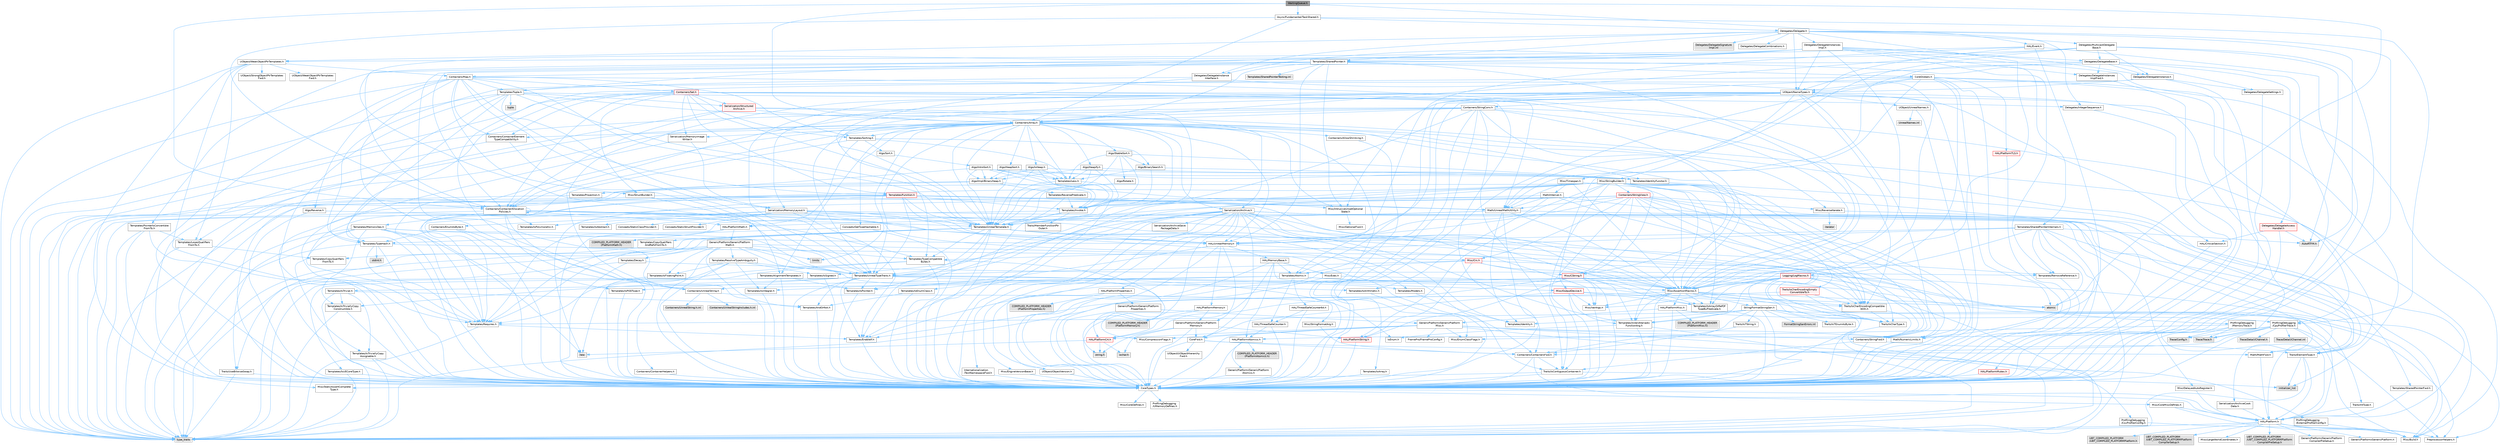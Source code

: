 digraph "WaitingQueue.h"
{
 // INTERACTIVE_SVG=YES
 // LATEX_PDF_SIZE
  bgcolor="transparent";
  edge [fontname=Helvetica,fontsize=10,labelfontname=Helvetica,labelfontsize=10];
  node [fontname=Helvetica,fontsize=10,shape=box,height=0.2,width=0.4];
  Node1 [id="Node000001",label="WaitingQueue.h",height=0.2,width=0.4,color="gray40", fillcolor="grey60", style="filled", fontcolor="black",tooltip=" "];
  Node1 -> Node2 [id="edge1_Node000001_Node000002",color="steelblue1",style="solid",tooltip=" "];
  Node2 [id="Node000002",label="Async/Fundamental/TaskShared.h",height=0.2,width=0.4,color="grey40", fillcolor="white", style="filled",URL="$db/d49/TaskShared_8h.html",tooltip=" "];
  Node2 -> Node3 [id="edge2_Node000002_Node000003",color="steelblue1",style="solid",tooltip=" "];
  Node3 [id="Node000003",label="Containers/Array.h",height=0.2,width=0.4,color="grey40", fillcolor="white", style="filled",URL="$df/dd0/Array_8h.html",tooltip=" "];
  Node3 -> Node4 [id="edge3_Node000003_Node000004",color="steelblue1",style="solid",tooltip=" "];
  Node4 [id="Node000004",label="CoreTypes.h",height=0.2,width=0.4,color="grey40", fillcolor="white", style="filled",URL="$dc/dec/CoreTypes_8h.html",tooltip=" "];
  Node4 -> Node5 [id="edge4_Node000004_Node000005",color="steelblue1",style="solid",tooltip=" "];
  Node5 [id="Node000005",label="HAL/Platform.h",height=0.2,width=0.4,color="grey40", fillcolor="white", style="filled",URL="$d9/dd0/Platform_8h.html",tooltip=" "];
  Node5 -> Node6 [id="edge5_Node000005_Node000006",color="steelblue1",style="solid",tooltip=" "];
  Node6 [id="Node000006",label="Misc/Build.h",height=0.2,width=0.4,color="grey40", fillcolor="white", style="filled",URL="$d3/dbb/Build_8h.html",tooltip=" "];
  Node5 -> Node7 [id="edge6_Node000005_Node000007",color="steelblue1",style="solid",tooltip=" "];
  Node7 [id="Node000007",label="Misc/LargeWorldCoordinates.h",height=0.2,width=0.4,color="grey40", fillcolor="white", style="filled",URL="$d2/dcb/LargeWorldCoordinates_8h.html",tooltip=" "];
  Node5 -> Node8 [id="edge7_Node000005_Node000008",color="steelblue1",style="solid",tooltip=" "];
  Node8 [id="Node000008",label="type_traits",height=0.2,width=0.4,color="grey60", fillcolor="#E0E0E0", style="filled",tooltip=" "];
  Node5 -> Node9 [id="edge8_Node000005_Node000009",color="steelblue1",style="solid",tooltip=" "];
  Node9 [id="Node000009",label="PreprocessorHelpers.h",height=0.2,width=0.4,color="grey40", fillcolor="white", style="filled",URL="$db/ddb/PreprocessorHelpers_8h.html",tooltip=" "];
  Node5 -> Node10 [id="edge9_Node000005_Node000010",color="steelblue1",style="solid",tooltip=" "];
  Node10 [id="Node000010",label="UBT_COMPILED_PLATFORM\l/UBT_COMPILED_PLATFORMPlatform\lCompilerPreSetup.h",height=0.2,width=0.4,color="grey60", fillcolor="#E0E0E0", style="filled",tooltip=" "];
  Node5 -> Node11 [id="edge10_Node000005_Node000011",color="steelblue1",style="solid",tooltip=" "];
  Node11 [id="Node000011",label="GenericPlatform/GenericPlatform\lCompilerPreSetup.h",height=0.2,width=0.4,color="grey40", fillcolor="white", style="filled",URL="$d9/dc8/GenericPlatformCompilerPreSetup_8h.html",tooltip=" "];
  Node5 -> Node12 [id="edge11_Node000005_Node000012",color="steelblue1",style="solid",tooltip=" "];
  Node12 [id="Node000012",label="GenericPlatform/GenericPlatform.h",height=0.2,width=0.4,color="grey40", fillcolor="white", style="filled",URL="$d6/d84/GenericPlatform_8h.html",tooltip=" "];
  Node5 -> Node13 [id="edge12_Node000005_Node000013",color="steelblue1",style="solid",tooltip=" "];
  Node13 [id="Node000013",label="UBT_COMPILED_PLATFORM\l/UBT_COMPILED_PLATFORMPlatform.h",height=0.2,width=0.4,color="grey60", fillcolor="#E0E0E0", style="filled",tooltip=" "];
  Node5 -> Node14 [id="edge13_Node000005_Node000014",color="steelblue1",style="solid",tooltip=" "];
  Node14 [id="Node000014",label="UBT_COMPILED_PLATFORM\l/UBT_COMPILED_PLATFORMPlatform\lCompilerSetup.h",height=0.2,width=0.4,color="grey60", fillcolor="#E0E0E0", style="filled",tooltip=" "];
  Node4 -> Node15 [id="edge14_Node000004_Node000015",color="steelblue1",style="solid",tooltip=" "];
  Node15 [id="Node000015",label="ProfilingDebugging\l/UMemoryDefines.h",height=0.2,width=0.4,color="grey40", fillcolor="white", style="filled",URL="$d2/da2/UMemoryDefines_8h.html",tooltip=" "];
  Node4 -> Node16 [id="edge15_Node000004_Node000016",color="steelblue1",style="solid",tooltip=" "];
  Node16 [id="Node000016",label="Misc/CoreMiscDefines.h",height=0.2,width=0.4,color="grey40", fillcolor="white", style="filled",URL="$da/d38/CoreMiscDefines_8h.html",tooltip=" "];
  Node16 -> Node5 [id="edge16_Node000016_Node000005",color="steelblue1",style="solid",tooltip=" "];
  Node16 -> Node9 [id="edge17_Node000016_Node000009",color="steelblue1",style="solid",tooltip=" "];
  Node4 -> Node17 [id="edge18_Node000004_Node000017",color="steelblue1",style="solid",tooltip=" "];
  Node17 [id="Node000017",label="Misc/CoreDefines.h",height=0.2,width=0.4,color="grey40", fillcolor="white", style="filled",URL="$d3/dd2/CoreDefines_8h.html",tooltip=" "];
  Node3 -> Node18 [id="edge19_Node000003_Node000018",color="steelblue1",style="solid",tooltip=" "];
  Node18 [id="Node000018",label="Misc/AssertionMacros.h",height=0.2,width=0.4,color="grey40", fillcolor="white", style="filled",URL="$d0/dfa/AssertionMacros_8h.html",tooltip=" "];
  Node18 -> Node4 [id="edge20_Node000018_Node000004",color="steelblue1",style="solid",tooltip=" "];
  Node18 -> Node5 [id="edge21_Node000018_Node000005",color="steelblue1",style="solid",tooltip=" "];
  Node18 -> Node19 [id="edge22_Node000018_Node000019",color="steelblue1",style="solid",tooltip=" "];
  Node19 [id="Node000019",label="HAL/PlatformMisc.h",height=0.2,width=0.4,color="grey40", fillcolor="white", style="filled",URL="$d0/df5/PlatformMisc_8h.html",tooltip=" "];
  Node19 -> Node4 [id="edge23_Node000019_Node000004",color="steelblue1",style="solid",tooltip=" "];
  Node19 -> Node20 [id="edge24_Node000019_Node000020",color="steelblue1",style="solid",tooltip=" "];
  Node20 [id="Node000020",label="GenericPlatform/GenericPlatform\lMisc.h",height=0.2,width=0.4,color="grey40", fillcolor="white", style="filled",URL="$db/d9a/GenericPlatformMisc_8h.html",tooltip=" "];
  Node20 -> Node21 [id="edge25_Node000020_Node000021",color="steelblue1",style="solid",tooltip=" "];
  Node21 [id="Node000021",label="Containers/StringFwd.h",height=0.2,width=0.4,color="grey40", fillcolor="white", style="filled",URL="$df/d37/StringFwd_8h.html",tooltip=" "];
  Node21 -> Node4 [id="edge26_Node000021_Node000004",color="steelblue1",style="solid",tooltip=" "];
  Node21 -> Node22 [id="edge27_Node000021_Node000022",color="steelblue1",style="solid",tooltip=" "];
  Node22 [id="Node000022",label="Traits/ElementType.h",height=0.2,width=0.4,color="grey40", fillcolor="white", style="filled",URL="$d5/d4f/ElementType_8h.html",tooltip=" "];
  Node22 -> Node5 [id="edge28_Node000022_Node000005",color="steelblue1",style="solid",tooltip=" "];
  Node22 -> Node23 [id="edge29_Node000022_Node000023",color="steelblue1",style="solid",tooltip=" "];
  Node23 [id="Node000023",label="initializer_list",height=0.2,width=0.4,color="grey60", fillcolor="#E0E0E0", style="filled",tooltip=" "];
  Node22 -> Node8 [id="edge30_Node000022_Node000008",color="steelblue1",style="solid",tooltip=" "];
  Node21 -> Node24 [id="edge31_Node000021_Node000024",color="steelblue1",style="solid",tooltip=" "];
  Node24 [id="Node000024",label="Traits/IsContiguousContainer.h",height=0.2,width=0.4,color="grey40", fillcolor="white", style="filled",URL="$d5/d3c/IsContiguousContainer_8h.html",tooltip=" "];
  Node24 -> Node4 [id="edge32_Node000024_Node000004",color="steelblue1",style="solid",tooltip=" "];
  Node24 -> Node25 [id="edge33_Node000024_Node000025",color="steelblue1",style="solid",tooltip=" "];
  Node25 [id="Node000025",label="Misc/StaticAssertComplete\lType.h",height=0.2,width=0.4,color="grey40", fillcolor="white", style="filled",URL="$d5/d4e/StaticAssertCompleteType_8h.html",tooltip=" "];
  Node24 -> Node23 [id="edge34_Node000024_Node000023",color="steelblue1",style="solid",tooltip=" "];
  Node20 -> Node26 [id="edge35_Node000020_Node000026",color="steelblue1",style="solid",tooltip=" "];
  Node26 [id="Node000026",label="CoreFwd.h",height=0.2,width=0.4,color="grey40", fillcolor="white", style="filled",URL="$d1/d1e/CoreFwd_8h.html",tooltip=" "];
  Node26 -> Node4 [id="edge36_Node000026_Node000004",color="steelblue1",style="solid",tooltip=" "];
  Node26 -> Node27 [id="edge37_Node000026_Node000027",color="steelblue1",style="solid",tooltip=" "];
  Node27 [id="Node000027",label="Containers/ContainersFwd.h",height=0.2,width=0.4,color="grey40", fillcolor="white", style="filled",URL="$d4/d0a/ContainersFwd_8h.html",tooltip=" "];
  Node27 -> Node5 [id="edge38_Node000027_Node000005",color="steelblue1",style="solid",tooltip=" "];
  Node27 -> Node4 [id="edge39_Node000027_Node000004",color="steelblue1",style="solid",tooltip=" "];
  Node27 -> Node24 [id="edge40_Node000027_Node000024",color="steelblue1",style="solid",tooltip=" "];
  Node26 -> Node28 [id="edge41_Node000026_Node000028",color="steelblue1",style="solid",tooltip=" "];
  Node28 [id="Node000028",label="Math/MathFwd.h",height=0.2,width=0.4,color="grey40", fillcolor="white", style="filled",URL="$d2/d10/MathFwd_8h.html",tooltip=" "];
  Node28 -> Node5 [id="edge42_Node000028_Node000005",color="steelblue1",style="solid",tooltip=" "];
  Node26 -> Node29 [id="edge43_Node000026_Node000029",color="steelblue1",style="solid",tooltip=" "];
  Node29 [id="Node000029",label="UObject/UObjectHierarchy\lFwd.h",height=0.2,width=0.4,color="grey40", fillcolor="white", style="filled",URL="$d3/d13/UObjectHierarchyFwd_8h.html",tooltip=" "];
  Node20 -> Node4 [id="edge44_Node000020_Node000004",color="steelblue1",style="solid",tooltip=" "];
  Node20 -> Node30 [id="edge45_Node000020_Node000030",color="steelblue1",style="solid",tooltip=" "];
  Node30 [id="Node000030",label="FramePro/FrameProConfig.h",height=0.2,width=0.4,color="grey40", fillcolor="white", style="filled",URL="$d7/d90/FrameProConfig_8h.html",tooltip=" "];
  Node20 -> Node31 [id="edge46_Node000020_Node000031",color="steelblue1",style="solid",tooltip=" "];
  Node31 [id="Node000031",label="HAL/PlatformCrt.h",height=0.2,width=0.4,color="red", fillcolor="#FFF0F0", style="filled",URL="$d8/d75/PlatformCrt_8h.html",tooltip=" "];
  Node31 -> Node32 [id="edge47_Node000031_Node000032",color="steelblue1",style="solid",tooltip=" "];
  Node32 [id="Node000032",label="new",height=0.2,width=0.4,color="grey60", fillcolor="#E0E0E0", style="filled",tooltip=" "];
  Node31 -> Node33 [id="edge48_Node000031_Node000033",color="steelblue1",style="solid",tooltip=" "];
  Node33 [id="Node000033",label="wchar.h",height=0.2,width=0.4,color="grey60", fillcolor="#E0E0E0", style="filled",tooltip=" "];
  Node31 -> Node40 [id="edge49_Node000031_Node000040",color="steelblue1",style="solid",tooltip=" "];
  Node40 [id="Node000040",label="string.h",height=0.2,width=0.4,color="grey60", fillcolor="#E0E0E0", style="filled",tooltip=" "];
  Node20 -> Node41 [id="edge50_Node000020_Node000041",color="steelblue1",style="solid",tooltip=" "];
  Node41 [id="Node000041",label="Math/NumericLimits.h",height=0.2,width=0.4,color="grey40", fillcolor="white", style="filled",URL="$df/d1b/NumericLimits_8h.html",tooltip=" "];
  Node41 -> Node4 [id="edge51_Node000041_Node000004",color="steelblue1",style="solid",tooltip=" "];
  Node20 -> Node42 [id="edge52_Node000020_Node000042",color="steelblue1",style="solid",tooltip=" "];
  Node42 [id="Node000042",label="Misc/CompressionFlags.h",height=0.2,width=0.4,color="grey40", fillcolor="white", style="filled",URL="$d9/d76/CompressionFlags_8h.html",tooltip=" "];
  Node20 -> Node43 [id="edge53_Node000020_Node000043",color="steelblue1",style="solid",tooltip=" "];
  Node43 [id="Node000043",label="Misc/EnumClassFlags.h",height=0.2,width=0.4,color="grey40", fillcolor="white", style="filled",URL="$d8/de7/EnumClassFlags_8h.html",tooltip=" "];
  Node20 -> Node44 [id="edge54_Node000020_Node000044",color="steelblue1",style="solid",tooltip=" "];
  Node44 [id="Node000044",label="ProfilingDebugging\l/CsvProfilerConfig.h",height=0.2,width=0.4,color="grey40", fillcolor="white", style="filled",URL="$d3/d88/CsvProfilerConfig_8h.html",tooltip=" "];
  Node44 -> Node6 [id="edge55_Node000044_Node000006",color="steelblue1",style="solid",tooltip=" "];
  Node20 -> Node45 [id="edge56_Node000020_Node000045",color="steelblue1",style="solid",tooltip=" "];
  Node45 [id="Node000045",label="ProfilingDebugging\l/ExternalProfilerConfig.h",height=0.2,width=0.4,color="grey40", fillcolor="white", style="filled",URL="$d3/dbb/ExternalProfilerConfig_8h.html",tooltip=" "];
  Node45 -> Node6 [id="edge57_Node000045_Node000006",color="steelblue1",style="solid",tooltip=" "];
  Node19 -> Node46 [id="edge58_Node000019_Node000046",color="steelblue1",style="solid",tooltip=" "];
  Node46 [id="Node000046",label="COMPILED_PLATFORM_HEADER\l(PlatformMisc.h)",height=0.2,width=0.4,color="grey60", fillcolor="#E0E0E0", style="filled",tooltip=" "];
  Node19 -> Node47 [id="edge59_Node000019_Node000047",color="steelblue1",style="solid",tooltip=" "];
  Node47 [id="Node000047",label="ProfilingDebugging\l/CpuProfilerTrace.h",height=0.2,width=0.4,color="grey40", fillcolor="white", style="filled",URL="$da/dcb/CpuProfilerTrace_8h.html",tooltip=" "];
  Node47 -> Node4 [id="edge60_Node000047_Node000004",color="steelblue1",style="solid",tooltip=" "];
  Node47 -> Node27 [id="edge61_Node000047_Node000027",color="steelblue1",style="solid",tooltip=" "];
  Node47 -> Node48 [id="edge62_Node000047_Node000048",color="steelblue1",style="solid",tooltip=" "];
  Node48 [id="Node000048",label="HAL/PlatformAtomics.h",height=0.2,width=0.4,color="grey40", fillcolor="white", style="filled",URL="$d3/d36/PlatformAtomics_8h.html",tooltip=" "];
  Node48 -> Node4 [id="edge63_Node000048_Node000004",color="steelblue1",style="solid",tooltip=" "];
  Node48 -> Node49 [id="edge64_Node000048_Node000049",color="steelblue1",style="solid",tooltip=" "];
  Node49 [id="Node000049",label="GenericPlatform/GenericPlatform\lAtomics.h",height=0.2,width=0.4,color="grey40", fillcolor="white", style="filled",URL="$da/d72/GenericPlatformAtomics_8h.html",tooltip=" "];
  Node49 -> Node4 [id="edge65_Node000049_Node000004",color="steelblue1",style="solid",tooltip=" "];
  Node48 -> Node50 [id="edge66_Node000048_Node000050",color="steelblue1",style="solid",tooltip=" "];
  Node50 [id="Node000050",label="COMPILED_PLATFORM_HEADER\l(PlatformAtomics.h)",height=0.2,width=0.4,color="grey60", fillcolor="#E0E0E0", style="filled",tooltip=" "];
  Node47 -> Node9 [id="edge67_Node000047_Node000009",color="steelblue1",style="solid",tooltip=" "];
  Node47 -> Node6 [id="edge68_Node000047_Node000006",color="steelblue1",style="solid",tooltip=" "];
  Node47 -> Node51 [id="edge69_Node000047_Node000051",color="steelblue1",style="solid",tooltip=" "];
  Node51 [id="Node000051",label="Trace/Config.h",height=0.2,width=0.4,color="grey60", fillcolor="#E0E0E0", style="filled",tooltip=" "];
  Node47 -> Node52 [id="edge70_Node000047_Node000052",color="steelblue1",style="solid",tooltip=" "];
  Node52 [id="Node000052",label="Trace/Detail/Channel.h",height=0.2,width=0.4,color="grey60", fillcolor="#E0E0E0", style="filled",tooltip=" "];
  Node47 -> Node53 [id="edge71_Node000047_Node000053",color="steelblue1",style="solid",tooltip=" "];
  Node53 [id="Node000053",label="Trace/Detail/Channel.inl",height=0.2,width=0.4,color="grey60", fillcolor="#E0E0E0", style="filled",tooltip=" "];
  Node47 -> Node54 [id="edge72_Node000047_Node000054",color="steelblue1",style="solid",tooltip=" "];
  Node54 [id="Node000054",label="Trace/Trace.h",height=0.2,width=0.4,color="grey60", fillcolor="#E0E0E0", style="filled",tooltip=" "];
  Node18 -> Node9 [id="edge73_Node000018_Node000009",color="steelblue1",style="solid",tooltip=" "];
  Node18 -> Node55 [id="edge74_Node000018_Node000055",color="steelblue1",style="solid",tooltip=" "];
  Node55 [id="Node000055",label="Templates/EnableIf.h",height=0.2,width=0.4,color="grey40", fillcolor="white", style="filled",URL="$d7/d60/EnableIf_8h.html",tooltip=" "];
  Node55 -> Node4 [id="edge75_Node000055_Node000004",color="steelblue1",style="solid",tooltip=" "];
  Node18 -> Node56 [id="edge76_Node000018_Node000056",color="steelblue1",style="solid",tooltip=" "];
  Node56 [id="Node000056",label="Templates/IsArrayOrRefOf\lTypeByPredicate.h",height=0.2,width=0.4,color="grey40", fillcolor="white", style="filled",URL="$d6/da1/IsArrayOrRefOfTypeByPredicate_8h.html",tooltip=" "];
  Node56 -> Node4 [id="edge77_Node000056_Node000004",color="steelblue1",style="solid",tooltip=" "];
  Node18 -> Node57 [id="edge78_Node000018_Node000057",color="steelblue1",style="solid",tooltip=" "];
  Node57 [id="Node000057",label="Templates/IsValidVariadic\lFunctionArg.h",height=0.2,width=0.4,color="grey40", fillcolor="white", style="filled",URL="$d0/dc8/IsValidVariadicFunctionArg_8h.html",tooltip=" "];
  Node57 -> Node4 [id="edge79_Node000057_Node000004",color="steelblue1",style="solid",tooltip=" "];
  Node57 -> Node58 [id="edge80_Node000057_Node000058",color="steelblue1",style="solid",tooltip=" "];
  Node58 [id="Node000058",label="IsEnum.h",height=0.2,width=0.4,color="grey40", fillcolor="white", style="filled",URL="$d4/de5/IsEnum_8h.html",tooltip=" "];
  Node57 -> Node8 [id="edge81_Node000057_Node000008",color="steelblue1",style="solid",tooltip=" "];
  Node18 -> Node59 [id="edge82_Node000018_Node000059",color="steelblue1",style="solid",tooltip=" "];
  Node59 [id="Node000059",label="Traits/IsCharEncodingCompatible\lWith.h",height=0.2,width=0.4,color="grey40", fillcolor="white", style="filled",URL="$df/dd1/IsCharEncodingCompatibleWith_8h.html",tooltip=" "];
  Node59 -> Node8 [id="edge83_Node000059_Node000008",color="steelblue1",style="solid",tooltip=" "];
  Node59 -> Node60 [id="edge84_Node000059_Node000060",color="steelblue1",style="solid",tooltip=" "];
  Node60 [id="Node000060",label="Traits/IsCharType.h",height=0.2,width=0.4,color="grey40", fillcolor="white", style="filled",URL="$db/d51/IsCharType_8h.html",tooltip=" "];
  Node60 -> Node4 [id="edge85_Node000060_Node000004",color="steelblue1",style="solid",tooltip=" "];
  Node18 -> Node61 [id="edge86_Node000018_Node000061",color="steelblue1",style="solid",tooltip=" "];
  Node61 [id="Node000061",label="Misc/VarArgs.h",height=0.2,width=0.4,color="grey40", fillcolor="white", style="filled",URL="$d5/d6f/VarArgs_8h.html",tooltip=" "];
  Node61 -> Node4 [id="edge87_Node000061_Node000004",color="steelblue1",style="solid",tooltip=" "];
  Node18 -> Node62 [id="edge88_Node000018_Node000062",color="steelblue1",style="solid",tooltip=" "];
  Node62 [id="Node000062",label="String/FormatStringSan.h",height=0.2,width=0.4,color="grey40", fillcolor="white", style="filled",URL="$d3/d8b/FormatStringSan_8h.html",tooltip=" "];
  Node62 -> Node8 [id="edge89_Node000062_Node000008",color="steelblue1",style="solid",tooltip=" "];
  Node62 -> Node4 [id="edge90_Node000062_Node000004",color="steelblue1",style="solid",tooltip=" "];
  Node62 -> Node63 [id="edge91_Node000062_Node000063",color="steelblue1",style="solid",tooltip=" "];
  Node63 [id="Node000063",label="Templates/Requires.h",height=0.2,width=0.4,color="grey40", fillcolor="white", style="filled",URL="$dc/d96/Requires_8h.html",tooltip=" "];
  Node63 -> Node55 [id="edge92_Node000063_Node000055",color="steelblue1",style="solid",tooltip=" "];
  Node63 -> Node8 [id="edge93_Node000063_Node000008",color="steelblue1",style="solid",tooltip=" "];
  Node62 -> Node64 [id="edge94_Node000062_Node000064",color="steelblue1",style="solid",tooltip=" "];
  Node64 [id="Node000064",label="Templates/Identity.h",height=0.2,width=0.4,color="grey40", fillcolor="white", style="filled",URL="$d0/dd5/Identity_8h.html",tooltip=" "];
  Node62 -> Node57 [id="edge95_Node000062_Node000057",color="steelblue1",style="solid",tooltip=" "];
  Node62 -> Node60 [id="edge96_Node000062_Node000060",color="steelblue1",style="solid",tooltip=" "];
  Node62 -> Node65 [id="edge97_Node000062_Node000065",color="steelblue1",style="solid",tooltip=" "];
  Node65 [id="Node000065",label="Traits/IsTEnumAsByte.h",height=0.2,width=0.4,color="grey40", fillcolor="white", style="filled",URL="$d1/de6/IsTEnumAsByte_8h.html",tooltip=" "];
  Node62 -> Node66 [id="edge98_Node000062_Node000066",color="steelblue1",style="solid",tooltip=" "];
  Node66 [id="Node000066",label="Traits/IsTString.h",height=0.2,width=0.4,color="grey40", fillcolor="white", style="filled",URL="$d0/df8/IsTString_8h.html",tooltip=" "];
  Node66 -> Node27 [id="edge99_Node000066_Node000027",color="steelblue1",style="solid",tooltip=" "];
  Node62 -> Node27 [id="edge100_Node000062_Node000027",color="steelblue1",style="solid",tooltip=" "];
  Node62 -> Node67 [id="edge101_Node000062_Node000067",color="steelblue1",style="solid",tooltip=" "];
  Node67 [id="Node000067",label="FormatStringSanErrors.inl",height=0.2,width=0.4,color="grey60", fillcolor="#E0E0E0", style="filled",tooltip=" "];
  Node18 -> Node68 [id="edge102_Node000018_Node000068",color="steelblue1",style="solid",tooltip=" "];
  Node68 [id="Node000068",label="atomic",height=0.2,width=0.4,color="grey60", fillcolor="#E0E0E0", style="filled",tooltip=" "];
  Node3 -> Node69 [id="edge103_Node000003_Node000069",color="steelblue1",style="solid",tooltip=" "];
  Node69 [id="Node000069",label="Misc/IntrusiveUnsetOptional\lState.h",height=0.2,width=0.4,color="grey40", fillcolor="white", style="filled",URL="$d2/d0a/IntrusiveUnsetOptionalState_8h.html",tooltip=" "];
  Node69 -> Node70 [id="edge104_Node000069_Node000070",color="steelblue1",style="solid",tooltip=" "];
  Node70 [id="Node000070",label="Misc/OptionalFwd.h",height=0.2,width=0.4,color="grey40", fillcolor="white", style="filled",URL="$dc/d50/OptionalFwd_8h.html",tooltip=" "];
  Node3 -> Node71 [id="edge105_Node000003_Node000071",color="steelblue1",style="solid",tooltip=" "];
  Node71 [id="Node000071",label="Misc/ReverseIterate.h",height=0.2,width=0.4,color="grey40", fillcolor="white", style="filled",URL="$db/de3/ReverseIterate_8h.html",tooltip=" "];
  Node71 -> Node5 [id="edge106_Node000071_Node000005",color="steelblue1",style="solid",tooltip=" "];
  Node71 -> Node72 [id="edge107_Node000071_Node000072",color="steelblue1",style="solid",tooltip=" "];
  Node72 [id="Node000072",label="iterator",height=0.2,width=0.4,color="grey60", fillcolor="#E0E0E0", style="filled",tooltip=" "];
  Node3 -> Node73 [id="edge108_Node000003_Node000073",color="steelblue1",style="solid",tooltip=" "];
  Node73 [id="Node000073",label="HAL/UnrealMemory.h",height=0.2,width=0.4,color="grey40", fillcolor="white", style="filled",URL="$d9/d96/UnrealMemory_8h.html",tooltip=" "];
  Node73 -> Node4 [id="edge109_Node000073_Node000004",color="steelblue1",style="solid",tooltip=" "];
  Node73 -> Node74 [id="edge110_Node000073_Node000074",color="steelblue1",style="solid",tooltip=" "];
  Node74 [id="Node000074",label="GenericPlatform/GenericPlatform\lMemory.h",height=0.2,width=0.4,color="grey40", fillcolor="white", style="filled",URL="$dd/d22/GenericPlatformMemory_8h.html",tooltip=" "];
  Node74 -> Node26 [id="edge111_Node000074_Node000026",color="steelblue1",style="solid",tooltip=" "];
  Node74 -> Node4 [id="edge112_Node000074_Node000004",color="steelblue1",style="solid",tooltip=" "];
  Node74 -> Node75 [id="edge113_Node000074_Node000075",color="steelblue1",style="solid",tooltip=" "];
  Node75 [id="Node000075",label="HAL/PlatformString.h",height=0.2,width=0.4,color="red", fillcolor="#FFF0F0", style="filled",URL="$db/db5/PlatformString_8h.html",tooltip=" "];
  Node75 -> Node4 [id="edge114_Node000075_Node000004",color="steelblue1",style="solid",tooltip=" "];
  Node74 -> Node40 [id="edge115_Node000074_Node000040",color="steelblue1",style="solid",tooltip=" "];
  Node74 -> Node33 [id="edge116_Node000074_Node000033",color="steelblue1",style="solid",tooltip=" "];
  Node73 -> Node77 [id="edge117_Node000073_Node000077",color="steelblue1",style="solid",tooltip=" "];
  Node77 [id="Node000077",label="HAL/MemoryBase.h",height=0.2,width=0.4,color="grey40", fillcolor="white", style="filled",URL="$d6/d9f/MemoryBase_8h.html",tooltip=" "];
  Node77 -> Node4 [id="edge118_Node000077_Node000004",color="steelblue1",style="solid",tooltip=" "];
  Node77 -> Node48 [id="edge119_Node000077_Node000048",color="steelblue1",style="solid",tooltip=" "];
  Node77 -> Node31 [id="edge120_Node000077_Node000031",color="steelblue1",style="solid",tooltip=" "];
  Node77 -> Node78 [id="edge121_Node000077_Node000078",color="steelblue1",style="solid",tooltip=" "];
  Node78 [id="Node000078",label="Misc/Exec.h",height=0.2,width=0.4,color="grey40", fillcolor="white", style="filled",URL="$de/ddb/Exec_8h.html",tooltip=" "];
  Node78 -> Node4 [id="edge122_Node000078_Node000004",color="steelblue1",style="solid",tooltip=" "];
  Node78 -> Node18 [id="edge123_Node000078_Node000018",color="steelblue1",style="solid",tooltip=" "];
  Node77 -> Node79 [id="edge124_Node000077_Node000079",color="steelblue1",style="solid",tooltip=" "];
  Node79 [id="Node000079",label="Misc/OutputDevice.h",height=0.2,width=0.4,color="red", fillcolor="#FFF0F0", style="filled",URL="$d7/d32/OutputDevice_8h.html",tooltip=" "];
  Node79 -> Node26 [id="edge125_Node000079_Node000026",color="steelblue1",style="solid",tooltip=" "];
  Node79 -> Node4 [id="edge126_Node000079_Node000004",color="steelblue1",style="solid",tooltip=" "];
  Node79 -> Node61 [id="edge127_Node000079_Node000061",color="steelblue1",style="solid",tooltip=" "];
  Node79 -> Node56 [id="edge128_Node000079_Node000056",color="steelblue1",style="solid",tooltip=" "];
  Node79 -> Node57 [id="edge129_Node000079_Node000057",color="steelblue1",style="solid",tooltip=" "];
  Node79 -> Node59 [id="edge130_Node000079_Node000059",color="steelblue1",style="solid",tooltip=" "];
  Node77 -> Node81 [id="edge131_Node000077_Node000081",color="steelblue1",style="solid",tooltip=" "];
  Node81 [id="Node000081",label="Templates/Atomic.h",height=0.2,width=0.4,color="grey40", fillcolor="white", style="filled",URL="$d3/d91/Atomic_8h.html",tooltip=" "];
  Node81 -> Node82 [id="edge132_Node000081_Node000082",color="steelblue1",style="solid",tooltip=" "];
  Node82 [id="Node000082",label="HAL/ThreadSafeCounter.h",height=0.2,width=0.4,color="grey40", fillcolor="white", style="filled",URL="$dc/dc9/ThreadSafeCounter_8h.html",tooltip=" "];
  Node82 -> Node4 [id="edge133_Node000082_Node000004",color="steelblue1",style="solid",tooltip=" "];
  Node82 -> Node48 [id="edge134_Node000082_Node000048",color="steelblue1",style="solid",tooltip=" "];
  Node81 -> Node83 [id="edge135_Node000081_Node000083",color="steelblue1",style="solid",tooltip=" "];
  Node83 [id="Node000083",label="HAL/ThreadSafeCounter64.h",height=0.2,width=0.4,color="grey40", fillcolor="white", style="filled",URL="$d0/d12/ThreadSafeCounter64_8h.html",tooltip=" "];
  Node83 -> Node4 [id="edge136_Node000083_Node000004",color="steelblue1",style="solid",tooltip=" "];
  Node83 -> Node82 [id="edge137_Node000083_Node000082",color="steelblue1",style="solid",tooltip=" "];
  Node81 -> Node84 [id="edge138_Node000081_Node000084",color="steelblue1",style="solid",tooltip=" "];
  Node84 [id="Node000084",label="Templates/IsIntegral.h",height=0.2,width=0.4,color="grey40", fillcolor="white", style="filled",URL="$da/d64/IsIntegral_8h.html",tooltip=" "];
  Node84 -> Node4 [id="edge139_Node000084_Node000004",color="steelblue1",style="solid",tooltip=" "];
  Node81 -> Node85 [id="edge140_Node000081_Node000085",color="steelblue1",style="solid",tooltip=" "];
  Node85 [id="Node000085",label="Templates/IsTrivial.h",height=0.2,width=0.4,color="grey40", fillcolor="white", style="filled",URL="$da/d4c/IsTrivial_8h.html",tooltip=" "];
  Node85 -> Node86 [id="edge141_Node000085_Node000086",color="steelblue1",style="solid",tooltip=" "];
  Node86 [id="Node000086",label="Templates/AndOrNot.h",height=0.2,width=0.4,color="grey40", fillcolor="white", style="filled",URL="$db/d0a/AndOrNot_8h.html",tooltip=" "];
  Node86 -> Node4 [id="edge142_Node000086_Node000004",color="steelblue1",style="solid",tooltip=" "];
  Node85 -> Node87 [id="edge143_Node000085_Node000087",color="steelblue1",style="solid",tooltip=" "];
  Node87 [id="Node000087",label="Templates/IsTriviallyCopy\lConstructible.h",height=0.2,width=0.4,color="grey40", fillcolor="white", style="filled",URL="$d3/d78/IsTriviallyCopyConstructible_8h.html",tooltip=" "];
  Node87 -> Node4 [id="edge144_Node000087_Node000004",color="steelblue1",style="solid",tooltip=" "];
  Node87 -> Node8 [id="edge145_Node000087_Node000008",color="steelblue1",style="solid",tooltip=" "];
  Node85 -> Node88 [id="edge146_Node000085_Node000088",color="steelblue1",style="solid",tooltip=" "];
  Node88 [id="Node000088",label="Templates/IsTriviallyCopy\lAssignable.h",height=0.2,width=0.4,color="grey40", fillcolor="white", style="filled",URL="$d2/df2/IsTriviallyCopyAssignable_8h.html",tooltip=" "];
  Node88 -> Node4 [id="edge147_Node000088_Node000004",color="steelblue1",style="solid",tooltip=" "];
  Node88 -> Node8 [id="edge148_Node000088_Node000008",color="steelblue1",style="solid",tooltip=" "];
  Node85 -> Node8 [id="edge149_Node000085_Node000008",color="steelblue1",style="solid",tooltip=" "];
  Node81 -> Node89 [id="edge150_Node000081_Node000089",color="steelblue1",style="solid",tooltip=" "];
  Node89 [id="Node000089",label="Traits/IntType.h",height=0.2,width=0.4,color="grey40", fillcolor="white", style="filled",URL="$d7/deb/IntType_8h.html",tooltip=" "];
  Node89 -> Node5 [id="edge151_Node000089_Node000005",color="steelblue1",style="solid",tooltip=" "];
  Node81 -> Node68 [id="edge152_Node000081_Node000068",color="steelblue1",style="solid",tooltip=" "];
  Node73 -> Node90 [id="edge153_Node000073_Node000090",color="steelblue1",style="solid",tooltip=" "];
  Node90 [id="Node000090",label="HAL/PlatformMemory.h",height=0.2,width=0.4,color="grey40", fillcolor="white", style="filled",URL="$de/d68/PlatformMemory_8h.html",tooltip=" "];
  Node90 -> Node4 [id="edge154_Node000090_Node000004",color="steelblue1",style="solid",tooltip=" "];
  Node90 -> Node74 [id="edge155_Node000090_Node000074",color="steelblue1",style="solid",tooltip=" "];
  Node90 -> Node91 [id="edge156_Node000090_Node000091",color="steelblue1",style="solid",tooltip=" "];
  Node91 [id="Node000091",label="COMPILED_PLATFORM_HEADER\l(PlatformMemory.h)",height=0.2,width=0.4,color="grey60", fillcolor="#E0E0E0", style="filled",tooltip=" "];
  Node73 -> Node92 [id="edge157_Node000073_Node000092",color="steelblue1",style="solid",tooltip=" "];
  Node92 [id="Node000092",label="ProfilingDebugging\l/MemoryTrace.h",height=0.2,width=0.4,color="grey40", fillcolor="white", style="filled",URL="$da/dd7/MemoryTrace_8h.html",tooltip=" "];
  Node92 -> Node5 [id="edge158_Node000092_Node000005",color="steelblue1",style="solid",tooltip=" "];
  Node92 -> Node43 [id="edge159_Node000092_Node000043",color="steelblue1",style="solid",tooltip=" "];
  Node92 -> Node51 [id="edge160_Node000092_Node000051",color="steelblue1",style="solid",tooltip=" "];
  Node92 -> Node54 [id="edge161_Node000092_Node000054",color="steelblue1",style="solid",tooltip=" "];
  Node73 -> Node93 [id="edge162_Node000073_Node000093",color="steelblue1",style="solid",tooltip=" "];
  Node93 [id="Node000093",label="Templates/IsPointer.h",height=0.2,width=0.4,color="grey40", fillcolor="white", style="filled",URL="$d7/d05/IsPointer_8h.html",tooltip=" "];
  Node93 -> Node4 [id="edge163_Node000093_Node000004",color="steelblue1",style="solid",tooltip=" "];
  Node3 -> Node94 [id="edge164_Node000003_Node000094",color="steelblue1",style="solid",tooltip=" "];
  Node94 [id="Node000094",label="Templates/UnrealTypeTraits.h",height=0.2,width=0.4,color="grey40", fillcolor="white", style="filled",URL="$d2/d2d/UnrealTypeTraits_8h.html",tooltip=" "];
  Node94 -> Node4 [id="edge165_Node000094_Node000004",color="steelblue1",style="solid",tooltip=" "];
  Node94 -> Node93 [id="edge166_Node000094_Node000093",color="steelblue1",style="solid",tooltip=" "];
  Node94 -> Node18 [id="edge167_Node000094_Node000018",color="steelblue1",style="solid",tooltip=" "];
  Node94 -> Node86 [id="edge168_Node000094_Node000086",color="steelblue1",style="solid",tooltip=" "];
  Node94 -> Node55 [id="edge169_Node000094_Node000055",color="steelblue1",style="solid",tooltip=" "];
  Node94 -> Node95 [id="edge170_Node000094_Node000095",color="steelblue1",style="solid",tooltip=" "];
  Node95 [id="Node000095",label="Templates/IsArithmetic.h",height=0.2,width=0.4,color="grey40", fillcolor="white", style="filled",URL="$d2/d5d/IsArithmetic_8h.html",tooltip=" "];
  Node95 -> Node4 [id="edge171_Node000095_Node000004",color="steelblue1",style="solid",tooltip=" "];
  Node94 -> Node58 [id="edge172_Node000094_Node000058",color="steelblue1",style="solid",tooltip=" "];
  Node94 -> Node96 [id="edge173_Node000094_Node000096",color="steelblue1",style="solid",tooltip=" "];
  Node96 [id="Node000096",label="Templates/Models.h",height=0.2,width=0.4,color="grey40", fillcolor="white", style="filled",URL="$d3/d0c/Models_8h.html",tooltip=" "];
  Node96 -> Node64 [id="edge174_Node000096_Node000064",color="steelblue1",style="solid",tooltip=" "];
  Node94 -> Node97 [id="edge175_Node000094_Node000097",color="steelblue1",style="solid",tooltip=" "];
  Node97 [id="Node000097",label="Templates/IsPODType.h",height=0.2,width=0.4,color="grey40", fillcolor="white", style="filled",URL="$d7/db1/IsPODType_8h.html",tooltip=" "];
  Node97 -> Node4 [id="edge176_Node000097_Node000004",color="steelblue1",style="solid",tooltip=" "];
  Node94 -> Node98 [id="edge177_Node000094_Node000098",color="steelblue1",style="solid",tooltip=" "];
  Node98 [id="Node000098",label="Templates/IsUECoreType.h",height=0.2,width=0.4,color="grey40", fillcolor="white", style="filled",URL="$d1/db8/IsUECoreType_8h.html",tooltip=" "];
  Node98 -> Node4 [id="edge178_Node000098_Node000004",color="steelblue1",style="solid",tooltip=" "];
  Node98 -> Node8 [id="edge179_Node000098_Node000008",color="steelblue1",style="solid",tooltip=" "];
  Node94 -> Node87 [id="edge180_Node000094_Node000087",color="steelblue1",style="solid",tooltip=" "];
  Node3 -> Node99 [id="edge181_Node000003_Node000099",color="steelblue1",style="solid",tooltip=" "];
  Node99 [id="Node000099",label="Templates/UnrealTemplate.h",height=0.2,width=0.4,color="grey40", fillcolor="white", style="filled",URL="$d4/d24/UnrealTemplate_8h.html",tooltip=" "];
  Node99 -> Node4 [id="edge182_Node000099_Node000004",color="steelblue1",style="solid",tooltip=" "];
  Node99 -> Node93 [id="edge183_Node000099_Node000093",color="steelblue1",style="solid",tooltip=" "];
  Node99 -> Node73 [id="edge184_Node000099_Node000073",color="steelblue1",style="solid",tooltip=" "];
  Node99 -> Node100 [id="edge185_Node000099_Node000100",color="steelblue1",style="solid",tooltip=" "];
  Node100 [id="Node000100",label="Templates/CopyQualifiers\lAndRefsFromTo.h",height=0.2,width=0.4,color="grey40", fillcolor="white", style="filled",URL="$d3/db3/CopyQualifiersAndRefsFromTo_8h.html",tooltip=" "];
  Node100 -> Node101 [id="edge186_Node000100_Node000101",color="steelblue1",style="solid",tooltip=" "];
  Node101 [id="Node000101",label="Templates/CopyQualifiers\lFromTo.h",height=0.2,width=0.4,color="grey40", fillcolor="white", style="filled",URL="$d5/db4/CopyQualifiersFromTo_8h.html",tooltip=" "];
  Node99 -> Node94 [id="edge187_Node000099_Node000094",color="steelblue1",style="solid",tooltip=" "];
  Node99 -> Node102 [id="edge188_Node000099_Node000102",color="steelblue1",style="solid",tooltip=" "];
  Node102 [id="Node000102",label="Templates/RemoveReference.h",height=0.2,width=0.4,color="grey40", fillcolor="white", style="filled",URL="$da/dbe/RemoveReference_8h.html",tooltip=" "];
  Node102 -> Node4 [id="edge189_Node000102_Node000004",color="steelblue1",style="solid",tooltip=" "];
  Node99 -> Node63 [id="edge190_Node000099_Node000063",color="steelblue1",style="solid",tooltip=" "];
  Node99 -> Node103 [id="edge191_Node000099_Node000103",color="steelblue1",style="solid",tooltip=" "];
  Node103 [id="Node000103",label="Templates/TypeCompatible\lBytes.h",height=0.2,width=0.4,color="grey40", fillcolor="white", style="filled",URL="$df/d0a/TypeCompatibleBytes_8h.html",tooltip=" "];
  Node103 -> Node4 [id="edge192_Node000103_Node000004",color="steelblue1",style="solid",tooltip=" "];
  Node103 -> Node40 [id="edge193_Node000103_Node000040",color="steelblue1",style="solid",tooltip=" "];
  Node103 -> Node32 [id="edge194_Node000103_Node000032",color="steelblue1",style="solid",tooltip=" "];
  Node103 -> Node8 [id="edge195_Node000103_Node000008",color="steelblue1",style="solid",tooltip=" "];
  Node99 -> Node64 [id="edge196_Node000099_Node000064",color="steelblue1",style="solid",tooltip=" "];
  Node99 -> Node24 [id="edge197_Node000099_Node000024",color="steelblue1",style="solid",tooltip=" "];
  Node99 -> Node104 [id="edge198_Node000099_Node000104",color="steelblue1",style="solid",tooltip=" "];
  Node104 [id="Node000104",label="Traits/UseBitwiseSwap.h",height=0.2,width=0.4,color="grey40", fillcolor="white", style="filled",URL="$db/df3/UseBitwiseSwap_8h.html",tooltip=" "];
  Node104 -> Node4 [id="edge199_Node000104_Node000004",color="steelblue1",style="solid",tooltip=" "];
  Node104 -> Node8 [id="edge200_Node000104_Node000008",color="steelblue1",style="solid",tooltip=" "];
  Node99 -> Node8 [id="edge201_Node000099_Node000008",color="steelblue1",style="solid",tooltip=" "];
  Node3 -> Node105 [id="edge202_Node000003_Node000105",color="steelblue1",style="solid",tooltip=" "];
  Node105 [id="Node000105",label="Containers/AllowShrinking.h",height=0.2,width=0.4,color="grey40", fillcolor="white", style="filled",URL="$d7/d1a/AllowShrinking_8h.html",tooltip=" "];
  Node105 -> Node4 [id="edge203_Node000105_Node000004",color="steelblue1",style="solid",tooltip=" "];
  Node3 -> Node106 [id="edge204_Node000003_Node000106",color="steelblue1",style="solid",tooltip=" "];
  Node106 [id="Node000106",label="Containers/ContainerAllocation\lPolicies.h",height=0.2,width=0.4,color="grey40", fillcolor="white", style="filled",URL="$d7/dff/ContainerAllocationPolicies_8h.html",tooltip=" "];
  Node106 -> Node4 [id="edge205_Node000106_Node000004",color="steelblue1",style="solid",tooltip=" "];
  Node106 -> Node107 [id="edge206_Node000106_Node000107",color="steelblue1",style="solid",tooltip=" "];
  Node107 [id="Node000107",label="Containers/ContainerHelpers.h",height=0.2,width=0.4,color="grey40", fillcolor="white", style="filled",URL="$d7/d33/ContainerHelpers_8h.html",tooltip=" "];
  Node107 -> Node4 [id="edge207_Node000107_Node000004",color="steelblue1",style="solid",tooltip=" "];
  Node106 -> Node106 [id="edge208_Node000106_Node000106",color="steelblue1",style="solid",tooltip=" "];
  Node106 -> Node108 [id="edge209_Node000106_Node000108",color="steelblue1",style="solid",tooltip=" "];
  Node108 [id="Node000108",label="HAL/PlatformMath.h",height=0.2,width=0.4,color="grey40", fillcolor="white", style="filled",URL="$dc/d53/PlatformMath_8h.html",tooltip=" "];
  Node108 -> Node4 [id="edge210_Node000108_Node000004",color="steelblue1",style="solid",tooltip=" "];
  Node108 -> Node109 [id="edge211_Node000108_Node000109",color="steelblue1",style="solid",tooltip=" "];
  Node109 [id="Node000109",label="GenericPlatform/GenericPlatform\lMath.h",height=0.2,width=0.4,color="grey40", fillcolor="white", style="filled",URL="$d5/d79/GenericPlatformMath_8h.html",tooltip=" "];
  Node109 -> Node4 [id="edge212_Node000109_Node000004",color="steelblue1",style="solid",tooltip=" "];
  Node109 -> Node27 [id="edge213_Node000109_Node000027",color="steelblue1",style="solid",tooltip=" "];
  Node109 -> Node31 [id="edge214_Node000109_Node000031",color="steelblue1",style="solid",tooltip=" "];
  Node109 -> Node86 [id="edge215_Node000109_Node000086",color="steelblue1",style="solid",tooltip=" "];
  Node109 -> Node110 [id="edge216_Node000109_Node000110",color="steelblue1",style="solid",tooltip=" "];
  Node110 [id="Node000110",label="Templates/Decay.h",height=0.2,width=0.4,color="grey40", fillcolor="white", style="filled",URL="$dd/d0f/Decay_8h.html",tooltip=" "];
  Node110 -> Node4 [id="edge217_Node000110_Node000004",color="steelblue1",style="solid",tooltip=" "];
  Node110 -> Node102 [id="edge218_Node000110_Node000102",color="steelblue1",style="solid",tooltip=" "];
  Node110 -> Node8 [id="edge219_Node000110_Node000008",color="steelblue1",style="solid",tooltip=" "];
  Node109 -> Node111 [id="edge220_Node000109_Node000111",color="steelblue1",style="solid",tooltip=" "];
  Node111 [id="Node000111",label="Templates/IsFloatingPoint.h",height=0.2,width=0.4,color="grey40", fillcolor="white", style="filled",URL="$d3/d11/IsFloatingPoint_8h.html",tooltip=" "];
  Node111 -> Node4 [id="edge221_Node000111_Node000004",color="steelblue1",style="solid",tooltip=" "];
  Node109 -> Node94 [id="edge222_Node000109_Node000094",color="steelblue1",style="solid",tooltip=" "];
  Node109 -> Node63 [id="edge223_Node000109_Node000063",color="steelblue1",style="solid",tooltip=" "];
  Node109 -> Node112 [id="edge224_Node000109_Node000112",color="steelblue1",style="solid",tooltip=" "];
  Node112 [id="Node000112",label="Templates/ResolveTypeAmbiguity.h",height=0.2,width=0.4,color="grey40", fillcolor="white", style="filled",URL="$df/d1f/ResolveTypeAmbiguity_8h.html",tooltip=" "];
  Node112 -> Node4 [id="edge225_Node000112_Node000004",color="steelblue1",style="solid",tooltip=" "];
  Node112 -> Node111 [id="edge226_Node000112_Node000111",color="steelblue1",style="solid",tooltip=" "];
  Node112 -> Node94 [id="edge227_Node000112_Node000094",color="steelblue1",style="solid",tooltip=" "];
  Node112 -> Node113 [id="edge228_Node000112_Node000113",color="steelblue1",style="solid",tooltip=" "];
  Node113 [id="Node000113",label="Templates/IsSigned.h",height=0.2,width=0.4,color="grey40", fillcolor="white", style="filled",URL="$d8/dd8/IsSigned_8h.html",tooltip=" "];
  Node113 -> Node4 [id="edge229_Node000113_Node000004",color="steelblue1",style="solid",tooltip=" "];
  Node112 -> Node84 [id="edge230_Node000112_Node000084",color="steelblue1",style="solid",tooltip=" "];
  Node112 -> Node63 [id="edge231_Node000112_Node000063",color="steelblue1",style="solid",tooltip=" "];
  Node109 -> Node103 [id="edge232_Node000109_Node000103",color="steelblue1",style="solid",tooltip=" "];
  Node109 -> Node114 [id="edge233_Node000109_Node000114",color="steelblue1",style="solid",tooltip=" "];
  Node114 [id="Node000114",label="limits",height=0.2,width=0.4,color="grey60", fillcolor="#E0E0E0", style="filled",tooltip=" "];
  Node109 -> Node8 [id="edge234_Node000109_Node000008",color="steelblue1",style="solid",tooltip=" "];
  Node108 -> Node115 [id="edge235_Node000108_Node000115",color="steelblue1",style="solid",tooltip=" "];
  Node115 [id="Node000115",label="COMPILED_PLATFORM_HEADER\l(PlatformMath.h)",height=0.2,width=0.4,color="grey60", fillcolor="#E0E0E0", style="filled",tooltip=" "];
  Node106 -> Node73 [id="edge236_Node000106_Node000073",color="steelblue1",style="solid",tooltip=" "];
  Node106 -> Node41 [id="edge237_Node000106_Node000041",color="steelblue1",style="solid",tooltip=" "];
  Node106 -> Node18 [id="edge238_Node000106_Node000018",color="steelblue1",style="solid",tooltip=" "];
  Node106 -> Node116 [id="edge239_Node000106_Node000116",color="steelblue1",style="solid",tooltip=" "];
  Node116 [id="Node000116",label="Templates/IsPolymorphic.h",height=0.2,width=0.4,color="grey40", fillcolor="white", style="filled",URL="$dc/d20/IsPolymorphic_8h.html",tooltip=" "];
  Node106 -> Node117 [id="edge240_Node000106_Node000117",color="steelblue1",style="solid",tooltip=" "];
  Node117 [id="Node000117",label="Templates/MemoryOps.h",height=0.2,width=0.4,color="grey40", fillcolor="white", style="filled",URL="$db/dea/MemoryOps_8h.html",tooltip=" "];
  Node117 -> Node4 [id="edge241_Node000117_Node000004",color="steelblue1",style="solid",tooltip=" "];
  Node117 -> Node73 [id="edge242_Node000117_Node000073",color="steelblue1",style="solid",tooltip=" "];
  Node117 -> Node88 [id="edge243_Node000117_Node000088",color="steelblue1",style="solid",tooltip=" "];
  Node117 -> Node87 [id="edge244_Node000117_Node000087",color="steelblue1",style="solid",tooltip=" "];
  Node117 -> Node63 [id="edge245_Node000117_Node000063",color="steelblue1",style="solid",tooltip=" "];
  Node117 -> Node94 [id="edge246_Node000117_Node000094",color="steelblue1",style="solid",tooltip=" "];
  Node117 -> Node104 [id="edge247_Node000117_Node000104",color="steelblue1",style="solid",tooltip=" "];
  Node117 -> Node32 [id="edge248_Node000117_Node000032",color="steelblue1",style="solid",tooltip=" "];
  Node117 -> Node8 [id="edge249_Node000117_Node000008",color="steelblue1",style="solid",tooltip=" "];
  Node106 -> Node103 [id="edge250_Node000106_Node000103",color="steelblue1",style="solid",tooltip=" "];
  Node106 -> Node8 [id="edge251_Node000106_Node000008",color="steelblue1",style="solid",tooltip=" "];
  Node3 -> Node118 [id="edge252_Node000003_Node000118",color="steelblue1",style="solid",tooltip=" "];
  Node118 [id="Node000118",label="Containers/ContainerElement\lTypeCompatibility.h",height=0.2,width=0.4,color="grey40", fillcolor="white", style="filled",URL="$df/ddf/ContainerElementTypeCompatibility_8h.html",tooltip=" "];
  Node118 -> Node4 [id="edge253_Node000118_Node000004",color="steelblue1",style="solid",tooltip=" "];
  Node118 -> Node94 [id="edge254_Node000118_Node000094",color="steelblue1",style="solid",tooltip=" "];
  Node3 -> Node119 [id="edge255_Node000003_Node000119",color="steelblue1",style="solid",tooltip=" "];
  Node119 [id="Node000119",label="Serialization/Archive.h",height=0.2,width=0.4,color="grey40", fillcolor="white", style="filled",URL="$d7/d3b/Archive_8h.html",tooltip=" "];
  Node119 -> Node26 [id="edge256_Node000119_Node000026",color="steelblue1",style="solid",tooltip=" "];
  Node119 -> Node4 [id="edge257_Node000119_Node000004",color="steelblue1",style="solid",tooltip=" "];
  Node119 -> Node120 [id="edge258_Node000119_Node000120",color="steelblue1",style="solid",tooltip=" "];
  Node120 [id="Node000120",label="HAL/PlatformProperties.h",height=0.2,width=0.4,color="grey40", fillcolor="white", style="filled",URL="$d9/db0/PlatformProperties_8h.html",tooltip=" "];
  Node120 -> Node4 [id="edge259_Node000120_Node000004",color="steelblue1",style="solid",tooltip=" "];
  Node120 -> Node121 [id="edge260_Node000120_Node000121",color="steelblue1",style="solid",tooltip=" "];
  Node121 [id="Node000121",label="GenericPlatform/GenericPlatform\lProperties.h",height=0.2,width=0.4,color="grey40", fillcolor="white", style="filled",URL="$d2/dcd/GenericPlatformProperties_8h.html",tooltip=" "];
  Node121 -> Node4 [id="edge261_Node000121_Node000004",color="steelblue1",style="solid",tooltip=" "];
  Node121 -> Node20 [id="edge262_Node000121_Node000020",color="steelblue1",style="solid",tooltip=" "];
  Node120 -> Node122 [id="edge263_Node000120_Node000122",color="steelblue1",style="solid",tooltip=" "];
  Node122 [id="Node000122",label="COMPILED_PLATFORM_HEADER\l(PlatformProperties.h)",height=0.2,width=0.4,color="grey60", fillcolor="#E0E0E0", style="filled",tooltip=" "];
  Node119 -> Node123 [id="edge264_Node000119_Node000123",color="steelblue1",style="solid",tooltip=" "];
  Node123 [id="Node000123",label="Internationalization\l/TextNamespaceFwd.h",height=0.2,width=0.4,color="grey40", fillcolor="white", style="filled",URL="$d8/d97/TextNamespaceFwd_8h.html",tooltip=" "];
  Node123 -> Node4 [id="edge265_Node000123_Node000004",color="steelblue1",style="solid",tooltip=" "];
  Node119 -> Node28 [id="edge266_Node000119_Node000028",color="steelblue1",style="solid",tooltip=" "];
  Node119 -> Node18 [id="edge267_Node000119_Node000018",color="steelblue1",style="solid",tooltip=" "];
  Node119 -> Node6 [id="edge268_Node000119_Node000006",color="steelblue1",style="solid",tooltip=" "];
  Node119 -> Node42 [id="edge269_Node000119_Node000042",color="steelblue1",style="solid",tooltip=" "];
  Node119 -> Node124 [id="edge270_Node000119_Node000124",color="steelblue1",style="solid",tooltip=" "];
  Node124 [id="Node000124",label="Misc/EngineVersionBase.h",height=0.2,width=0.4,color="grey40", fillcolor="white", style="filled",URL="$d5/d2b/EngineVersionBase_8h.html",tooltip=" "];
  Node124 -> Node4 [id="edge271_Node000124_Node000004",color="steelblue1",style="solid",tooltip=" "];
  Node119 -> Node61 [id="edge272_Node000119_Node000061",color="steelblue1",style="solid",tooltip=" "];
  Node119 -> Node125 [id="edge273_Node000119_Node000125",color="steelblue1",style="solid",tooltip=" "];
  Node125 [id="Node000125",label="Serialization/ArchiveCook\lData.h",height=0.2,width=0.4,color="grey40", fillcolor="white", style="filled",URL="$dc/db6/ArchiveCookData_8h.html",tooltip=" "];
  Node125 -> Node5 [id="edge274_Node000125_Node000005",color="steelblue1",style="solid",tooltip=" "];
  Node119 -> Node126 [id="edge275_Node000119_Node000126",color="steelblue1",style="solid",tooltip=" "];
  Node126 [id="Node000126",label="Serialization/ArchiveSave\lPackageData.h",height=0.2,width=0.4,color="grey40", fillcolor="white", style="filled",URL="$d1/d37/ArchiveSavePackageData_8h.html",tooltip=" "];
  Node119 -> Node55 [id="edge276_Node000119_Node000055",color="steelblue1",style="solid",tooltip=" "];
  Node119 -> Node56 [id="edge277_Node000119_Node000056",color="steelblue1",style="solid",tooltip=" "];
  Node119 -> Node127 [id="edge278_Node000119_Node000127",color="steelblue1",style="solid",tooltip=" "];
  Node127 [id="Node000127",label="Templates/IsEnumClass.h",height=0.2,width=0.4,color="grey40", fillcolor="white", style="filled",URL="$d7/d15/IsEnumClass_8h.html",tooltip=" "];
  Node127 -> Node4 [id="edge279_Node000127_Node000004",color="steelblue1",style="solid",tooltip=" "];
  Node127 -> Node86 [id="edge280_Node000127_Node000086",color="steelblue1",style="solid",tooltip=" "];
  Node119 -> Node113 [id="edge281_Node000119_Node000113",color="steelblue1",style="solid",tooltip=" "];
  Node119 -> Node57 [id="edge282_Node000119_Node000057",color="steelblue1",style="solid",tooltip=" "];
  Node119 -> Node99 [id="edge283_Node000119_Node000099",color="steelblue1",style="solid",tooltip=" "];
  Node119 -> Node59 [id="edge284_Node000119_Node000059",color="steelblue1",style="solid",tooltip=" "];
  Node119 -> Node128 [id="edge285_Node000119_Node000128",color="steelblue1",style="solid",tooltip=" "];
  Node128 [id="Node000128",label="UObject/ObjectVersion.h",height=0.2,width=0.4,color="grey40", fillcolor="white", style="filled",URL="$da/d63/ObjectVersion_8h.html",tooltip=" "];
  Node128 -> Node4 [id="edge286_Node000128_Node000004",color="steelblue1",style="solid",tooltip=" "];
  Node3 -> Node129 [id="edge287_Node000003_Node000129",color="steelblue1",style="solid",tooltip=" "];
  Node129 [id="Node000129",label="Serialization/MemoryImage\lWriter.h",height=0.2,width=0.4,color="grey40", fillcolor="white", style="filled",URL="$d0/d08/MemoryImageWriter_8h.html",tooltip=" "];
  Node129 -> Node4 [id="edge288_Node000129_Node000004",color="steelblue1",style="solid",tooltip=" "];
  Node129 -> Node130 [id="edge289_Node000129_Node000130",color="steelblue1",style="solid",tooltip=" "];
  Node130 [id="Node000130",label="Serialization/MemoryLayout.h",height=0.2,width=0.4,color="grey40", fillcolor="white", style="filled",URL="$d7/d66/MemoryLayout_8h.html",tooltip=" "];
  Node130 -> Node131 [id="edge290_Node000130_Node000131",color="steelblue1",style="solid",tooltip=" "];
  Node131 [id="Node000131",label="Concepts/StaticClassProvider.h",height=0.2,width=0.4,color="grey40", fillcolor="white", style="filled",URL="$dd/d83/StaticClassProvider_8h.html",tooltip=" "];
  Node130 -> Node132 [id="edge291_Node000130_Node000132",color="steelblue1",style="solid",tooltip=" "];
  Node132 [id="Node000132",label="Concepts/StaticStructProvider.h",height=0.2,width=0.4,color="grey40", fillcolor="white", style="filled",URL="$d5/d77/StaticStructProvider_8h.html",tooltip=" "];
  Node130 -> Node133 [id="edge292_Node000130_Node000133",color="steelblue1",style="solid",tooltip=" "];
  Node133 [id="Node000133",label="Containers/EnumAsByte.h",height=0.2,width=0.4,color="grey40", fillcolor="white", style="filled",URL="$d6/d9a/EnumAsByte_8h.html",tooltip=" "];
  Node133 -> Node4 [id="edge293_Node000133_Node000004",color="steelblue1",style="solid",tooltip=" "];
  Node133 -> Node97 [id="edge294_Node000133_Node000097",color="steelblue1",style="solid",tooltip=" "];
  Node133 -> Node134 [id="edge295_Node000133_Node000134",color="steelblue1",style="solid",tooltip=" "];
  Node134 [id="Node000134",label="Templates/TypeHash.h",height=0.2,width=0.4,color="grey40", fillcolor="white", style="filled",URL="$d1/d62/TypeHash_8h.html",tooltip=" "];
  Node134 -> Node4 [id="edge296_Node000134_Node000004",color="steelblue1",style="solid",tooltip=" "];
  Node134 -> Node63 [id="edge297_Node000134_Node000063",color="steelblue1",style="solid",tooltip=" "];
  Node134 -> Node135 [id="edge298_Node000134_Node000135",color="steelblue1",style="solid",tooltip=" "];
  Node135 [id="Node000135",label="Misc/Crc.h",height=0.2,width=0.4,color="red", fillcolor="#FFF0F0", style="filled",URL="$d4/dd2/Crc_8h.html",tooltip=" "];
  Node135 -> Node4 [id="edge299_Node000135_Node000004",color="steelblue1",style="solid",tooltip=" "];
  Node135 -> Node75 [id="edge300_Node000135_Node000075",color="steelblue1",style="solid",tooltip=" "];
  Node135 -> Node18 [id="edge301_Node000135_Node000018",color="steelblue1",style="solid",tooltip=" "];
  Node135 -> Node136 [id="edge302_Node000135_Node000136",color="steelblue1",style="solid",tooltip=" "];
  Node136 [id="Node000136",label="Misc/CString.h",height=0.2,width=0.4,color="red", fillcolor="#FFF0F0", style="filled",URL="$d2/d49/CString_8h.html",tooltip=" "];
  Node136 -> Node4 [id="edge303_Node000136_Node000004",color="steelblue1",style="solid",tooltip=" "];
  Node136 -> Node31 [id="edge304_Node000136_Node000031",color="steelblue1",style="solid",tooltip=" "];
  Node136 -> Node75 [id="edge305_Node000136_Node000075",color="steelblue1",style="solid",tooltip=" "];
  Node136 -> Node18 [id="edge306_Node000136_Node000018",color="steelblue1",style="solid",tooltip=" "];
  Node136 -> Node61 [id="edge307_Node000136_Node000061",color="steelblue1",style="solid",tooltip=" "];
  Node136 -> Node56 [id="edge308_Node000136_Node000056",color="steelblue1",style="solid",tooltip=" "];
  Node136 -> Node57 [id="edge309_Node000136_Node000057",color="steelblue1",style="solid",tooltip=" "];
  Node136 -> Node59 [id="edge310_Node000136_Node000059",color="steelblue1",style="solid",tooltip=" "];
  Node135 -> Node94 [id="edge311_Node000135_Node000094",color="steelblue1",style="solid",tooltip=" "];
  Node135 -> Node60 [id="edge312_Node000135_Node000060",color="steelblue1",style="solid",tooltip=" "];
  Node134 -> Node140 [id="edge313_Node000134_Node000140",color="steelblue1",style="solid",tooltip=" "];
  Node140 [id="Node000140",label="stdint.h",height=0.2,width=0.4,color="grey60", fillcolor="#E0E0E0", style="filled",tooltip=" "];
  Node134 -> Node8 [id="edge314_Node000134_Node000008",color="steelblue1",style="solid",tooltip=" "];
  Node130 -> Node21 [id="edge315_Node000130_Node000021",color="steelblue1",style="solid",tooltip=" "];
  Node130 -> Node73 [id="edge316_Node000130_Node000073",color="steelblue1",style="solid",tooltip=" "];
  Node130 -> Node141 [id="edge317_Node000130_Node000141",color="steelblue1",style="solid",tooltip=" "];
  Node141 [id="Node000141",label="Misc/DelayedAutoRegister.h",height=0.2,width=0.4,color="grey40", fillcolor="white", style="filled",URL="$d1/dda/DelayedAutoRegister_8h.html",tooltip=" "];
  Node141 -> Node5 [id="edge318_Node000141_Node000005",color="steelblue1",style="solid",tooltip=" "];
  Node130 -> Node55 [id="edge319_Node000130_Node000055",color="steelblue1",style="solid",tooltip=" "];
  Node130 -> Node142 [id="edge320_Node000130_Node000142",color="steelblue1",style="solid",tooltip=" "];
  Node142 [id="Node000142",label="Templates/IsAbstract.h",height=0.2,width=0.4,color="grey40", fillcolor="white", style="filled",URL="$d8/db7/IsAbstract_8h.html",tooltip=" "];
  Node130 -> Node116 [id="edge321_Node000130_Node000116",color="steelblue1",style="solid",tooltip=" "];
  Node130 -> Node96 [id="edge322_Node000130_Node000096",color="steelblue1",style="solid",tooltip=" "];
  Node130 -> Node99 [id="edge323_Node000130_Node000099",color="steelblue1",style="solid",tooltip=" "];
  Node3 -> Node143 [id="edge324_Node000003_Node000143",color="steelblue1",style="solid",tooltip=" "];
  Node143 [id="Node000143",label="Algo/Heapify.h",height=0.2,width=0.4,color="grey40", fillcolor="white", style="filled",URL="$d0/d2a/Heapify_8h.html",tooltip=" "];
  Node143 -> Node144 [id="edge325_Node000143_Node000144",color="steelblue1",style="solid",tooltip=" "];
  Node144 [id="Node000144",label="Algo/Impl/BinaryHeap.h",height=0.2,width=0.4,color="grey40", fillcolor="white", style="filled",URL="$d7/da3/Algo_2Impl_2BinaryHeap_8h.html",tooltip=" "];
  Node144 -> Node145 [id="edge326_Node000144_Node000145",color="steelblue1",style="solid",tooltip=" "];
  Node145 [id="Node000145",label="Templates/Invoke.h",height=0.2,width=0.4,color="grey40", fillcolor="white", style="filled",URL="$d7/deb/Invoke_8h.html",tooltip=" "];
  Node145 -> Node4 [id="edge327_Node000145_Node000004",color="steelblue1",style="solid",tooltip=" "];
  Node145 -> Node146 [id="edge328_Node000145_Node000146",color="steelblue1",style="solid",tooltip=" "];
  Node146 [id="Node000146",label="Traits/MemberFunctionPtr\lOuter.h",height=0.2,width=0.4,color="grey40", fillcolor="white", style="filled",URL="$db/da7/MemberFunctionPtrOuter_8h.html",tooltip=" "];
  Node145 -> Node99 [id="edge329_Node000145_Node000099",color="steelblue1",style="solid",tooltip=" "];
  Node145 -> Node8 [id="edge330_Node000145_Node000008",color="steelblue1",style="solid",tooltip=" "];
  Node144 -> Node147 [id="edge331_Node000144_Node000147",color="steelblue1",style="solid",tooltip=" "];
  Node147 [id="Node000147",label="Templates/Projection.h",height=0.2,width=0.4,color="grey40", fillcolor="white", style="filled",URL="$d7/df0/Projection_8h.html",tooltip=" "];
  Node147 -> Node8 [id="edge332_Node000147_Node000008",color="steelblue1",style="solid",tooltip=" "];
  Node144 -> Node148 [id="edge333_Node000144_Node000148",color="steelblue1",style="solid",tooltip=" "];
  Node148 [id="Node000148",label="Templates/ReversePredicate.h",height=0.2,width=0.4,color="grey40", fillcolor="white", style="filled",URL="$d8/d28/ReversePredicate_8h.html",tooltip=" "];
  Node148 -> Node145 [id="edge334_Node000148_Node000145",color="steelblue1",style="solid",tooltip=" "];
  Node148 -> Node99 [id="edge335_Node000148_Node000099",color="steelblue1",style="solid",tooltip=" "];
  Node144 -> Node8 [id="edge336_Node000144_Node000008",color="steelblue1",style="solid",tooltip=" "];
  Node143 -> Node149 [id="edge337_Node000143_Node000149",color="steelblue1",style="solid",tooltip=" "];
  Node149 [id="Node000149",label="Templates/IdentityFunctor.h",height=0.2,width=0.4,color="grey40", fillcolor="white", style="filled",URL="$d7/d2e/IdentityFunctor_8h.html",tooltip=" "];
  Node149 -> Node5 [id="edge338_Node000149_Node000005",color="steelblue1",style="solid",tooltip=" "];
  Node143 -> Node145 [id="edge339_Node000143_Node000145",color="steelblue1",style="solid",tooltip=" "];
  Node143 -> Node150 [id="edge340_Node000143_Node000150",color="steelblue1",style="solid",tooltip=" "];
  Node150 [id="Node000150",label="Templates/Less.h",height=0.2,width=0.4,color="grey40", fillcolor="white", style="filled",URL="$de/dc8/Less_8h.html",tooltip=" "];
  Node150 -> Node4 [id="edge341_Node000150_Node000004",color="steelblue1",style="solid",tooltip=" "];
  Node150 -> Node99 [id="edge342_Node000150_Node000099",color="steelblue1",style="solid",tooltip=" "];
  Node143 -> Node99 [id="edge343_Node000143_Node000099",color="steelblue1",style="solid",tooltip=" "];
  Node3 -> Node151 [id="edge344_Node000003_Node000151",color="steelblue1",style="solid",tooltip=" "];
  Node151 [id="Node000151",label="Algo/HeapSort.h",height=0.2,width=0.4,color="grey40", fillcolor="white", style="filled",URL="$d3/d92/HeapSort_8h.html",tooltip=" "];
  Node151 -> Node144 [id="edge345_Node000151_Node000144",color="steelblue1",style="solid",tooltip=" "];
  Node151 -> Node149 [id="edge346_Node000151_Node000149",color="steelblue1",style="solid",tooltip=" "];
  Node151 -> Node150 [id="edge347_Node000151_Node000150",color="steelblue1",style="solid",tooltip=" "];
  Node151 -> Node99 [id="edge348_Node000151_Node000099",color="steelblue1",style="solid",tooltip=" "];
  Node3 -> Node152 [id="edge349_Node000003_Node000152",color="steelblue1",style="solid",tooltip=" "];
  Node152 [id="Node000152",label="Algo/IsHeap.h",height=0.2,width=0.4,color="grey40", fillcolor="white", style="filled",URL="$de/d32/IsHeap_8h.html",tooltip=" "];
  Node152 -> Node144 [id="edge350_Node000152_Node000144",color="steelblue1",style="solid",tooltip=" "];
  Node152 -> Node149 [id="edge351_Node000152_Node000149",color="steelblue1",style="solid",tooltip=" "];
  Node152 -> Node145 [id="edge352_Node000152_Node000145",color="steelblue1",style="solid",tooltip=" "];
  Node152 -> Node150 [id="edge353_Node000152_Node000150",color="steelblue1",style="solid",tooltip=" "];
  Node152 -> Node99 [id="edge354_Node000152_Node000099",color="steelblue1",style="solid",tooltip=" "];
  Node3 -> Node144 [id="edge355_Node000003_Node000144",color="steelblue1",style="solid",tooltip=" "];
  Node3 -> Node153 [id="edge356_Node000003_Node000153",color="steelblue1",style="solid",tooltip=" "];
  Node153 [id="Node000153",label="Algo/StableSort.h",height=0.2,width=0.4,color="grey40", fillcolor="white", style="filled",URL="$d7/d3c/StableSort_8h.html",tooltip=" "];
  Node153 -> Node154 [id="edge357_Node000153_Node000154",color="steelblue1",style="solid",tooltip=" "];
  Node154 [id="Node000154",label="Algo/BinarySearch.h",height=0.2,width=0.4,color="grey40", fillcolor="white", style="filled",URL="$db/db4/BinarySearch_8h.html",tooltip=" "];
  Node154 -> Node149 [id="edge358_Node000154_Node000149",color="steelblue1",style="solid",tooltip=" "];
  Node154 -> Node145 [id="edge359_Node000154_Node000145",color="steelblue1",style="solid",tooltip=" "];
  Node154 -> Node150 [id="edge360_Node000154_Node000150",color="steelblue1",style="solid",tooltip=" "];
  Node153 -> Node155 [id="edge361_Node000153_Node000155",color="steelblue1",style="solid",tooltip=" "];
  Node155 [id="Node000155",label="Algo/Rotate.h",height=0.2,width=0.4,color="grey40", fillcolor="white", style="filled",URL="$dd/da7/Rotate_8h.html",tooltip=" "];
  Node155 -> Node99 [id="edge362_Node000155_Node000099",color="steelblue1",style="solid",tooltip=" "];
  Node153 -> Node149 [id="edge363_Node000153_Node000149",color="steelblue1",style="solid",tooltip=" "];
  Node153 -> Node145 [id="edge364_Node000153_Node000145",color="steelblue1",style="solid",tooltip=" "];
  Node153 -> Node150 [id="edge365_Node000153_Node000150",color="steelblue1",style="solid",tooltip=" "];
  Node153 -> Node99 [id="edge366_Node000153_Node000099",color="steelblue1",style="solid",tooltip=" "];
  Node3 -> Node156 [id="edge367_Node000003_Node000156",color="steelblue1",style="solid",tooltip=" "];
  Node156 [id="Node000156",label="Concepts/GetTypeHashable.h",height=0.2,width=0.4,color="grey40", fillcolor="white", style="filled",URL="$d3/da2/GetTypeHashable_8h.html",tooltip=" "];
  Node156 -> Node4 [id="edge368_Node000156_Node000004",color="steelblue1",style="solid",tooltip=" "];
  Node156 -> Node134 [id="edge369_Node000156_Node000134",color="steelblue1",style="solid",tooltip=" "];
  Node3 -> Node149 [id="edge370_Node000003_Node000149",color="steelblue1",style="solid",tooltip=" "];
  Node3 -> Node145 [id="edge371_Node000003_Node000145",color="steelblue1",style="solid",tooltip=" "];
  Node3 -> Node150 [id="edge372_Node000003_Node000150",color="steelblue1",style="solid",tooltip=" "];
  Node3 -> Node157 [id="edge373_Node000003_Node000157",color="steelblue1",style="solid",tooltip=" "];
  Node157 [id="Node000157",label="Templates/LosesQualifiers\lFromTo.h",height=0.2,width=0.4,color="grey40", fillcolor="white", style="filled",URL="$d2/db3/LosesQualifiersFromTo_8h.html",tooltip=" "];
  Node157 -> Node101 [id="edge374_Node000157_Node000101",color="steelblue1",style="solid",tooltip=" "];
  Node157 -> Node8 [id="edge375_Node000157_Node000008",color="steelblue1",style="solid",tooltip=" "];
  Node3 -> Node63 [id="edge376_Node000003_Node000063",color="steelblue1",style="solid",tooltip=" "];
  Node3 -> Node158 [id="edge377_Node000003_Node000158",color="steelblue1",style="solid",tooltip=" "];
  Node158 [id="Node000158",label="Templates/Sorting.h",height=0.2,width=0.4,color="grey40", fillcolor="white", style="filled",URL="$d3/d9e/Sorting_8h.html",tooltip=" "];
  Node158 -> Node4 [id="edge378_Node000158_Node000004",color="steelblue1",style="solid",tooltip=" "];
  Node158 -> Node154 [id="edge379_Node000158_Node000154",color="steelblue1",style="solid",tooltip=" "];
  Node158 -> Node159 [id="edge380_Node000158_Node000159",color="steelblue1",style="solid",tooltip=" "];
  Node159 [id="Node000159",label="Algo/Sort.h",height=0.2,width=0.4,color="grey40", fillcolor="white", style="filled",URL="$d1/d87/Sort_8h.html",tooltip=" "];
  Node159 -> Node160 [id="edge381_Node000159_Node000160",color="steelblue1",style="solid",tooltip=" "];
  Node160 [id="Node000160",label="Algo/IntroSort.h",height=0.2,width=0.4,color="grey40", fillcolor="white", style="filled",URL="$d3/db3/IntroSort_8h.html",tooltip=" "];
  Node160 -> Node144 [id="edge382_Node000160_Node000144",color="steelblue1",style="solid",tooltip=" "];
  Node160 -> Node161 [id="edge383_Node000160_Node000161",color="steelblue1",style="solid",tooltip=" "];
  Node161 [id="Node000161",label="Math/UnrealMathUtility.h",height=0.2,width=0.4,color="grey40", fillcolor="white", style="filled",URL="$db/db8/UnrealMathUtility_8h.html",tooltip=" "];
  Node161 -> Node4 [id="edge384_Node000161_Node000004",color="steelblue1",style="solid",tooltip=" "];
  Node161 -> Node18 [id="edge385_Node000161_Node000018",color="steelblue1",style="solid",tooltip=" "];
  Node161 -> Node108 [id="edge386_Node000161_Node000108",color="steelblue1",style="solid",tooltip=" "];
  Node161 -> Node28 [id="edge387_Node000161_Node000028",color="steelblue1",style="solid",tooltip=" "];
  Node161 -> Node64 [id="edge388_Node000161_Node000064",color="steelblue1",style="solid",tooltip=" "];
  Node161 -> Node63 [id="edge389_Node000161_Node000063",color="steelblue1",style="solid",tooltip=" "];
  Node160 -> Node149 [id="edge390_Node000160_Node000149",color="steelblue1",style="solid",tooltip=" "];
  Node160 -> Node145 [id="edge391_Node000160_Node000145",color="steelblue1",style="solid",tooltip=" "];
  Node160 -> Node147 [id="edge392_Node000160_Node000147",color="steelblue1",style="solid",tooltip=" "];
  Node160 -> Node150 [id="edge393_Node000160_Node000150",color="steelblue1",style="solid",tooltip=" "];
  Node160 -> Node99 [id="edge394_Node000160_Node000099",color="steelblue1",style="solid",tooltip=" "];
  Node158 -> Node108 [id="edge395_Node000158_Node000108",color="steelblue1",style="solid",tooltip=" "];
  Node158 -> Node150 [id="edge396_Node000158_Node000150",color="steelblue1",style="solid",tooltip=" "];
  Node3 -> Node162 [id="edge397_Node000003_Node000162",color="steelblue1",style="solid",tooltip=" "];
  Node162 [id="Node000162",label="Templates/AlignmentTemplates.h",height=0.2,width=0.4,color="grey40", fillcolor="white", style="filled",URL="$dd/d32/AlignmentTemplates_8h.html",tooltip=" "];
  Node162 -> Node4 [id="edge398_Node000162_Node000004",color="steelblue1",style="solid",tooltip=" "];
  Node162 -> Node84 [id="edge399_Node000162_Node000084",color="steelblue1",style="solid",tooltip=" "];
  Node162 -> Node93 [id="edge400_Node000162_Node000093",color="steelblue1",style="solid",tooltip=" "];
  Node3 -> Node22 [id="edge401_Node000003_Node000022",color="steelblue1",style="solid",tooltip=" "];
  Node3 -> Node114 [id="edge402_Node000003_Node000114",color="steelblue1",style="solid",tooltip=" "];
  Node3 -> Node8 [id="edge403_Node000003_Node000008",color="steelblue1",style="solid",tooltip=" "];
  Node2 -> Node106 [id="edge404_Node000002_Node000106",color="steelblue1",style="solid",tooltip=" "];
  Node2 -> Node163 [id="edge405_Node000002_Node000163",color="steelblue1",style="solid",tooltip=" "];
  Node163 [id="Node000163",label="Delegates/Delegate.h",height=0.2,width=0.4,color="grey40", fillcolor="white", style="filled",URL="$d4/d80/Delegate_8h.html",tooltip=" "];
  Node163 -> Node4 [id="edge406_Node000163_Node000004",color="steelblue1",style="solid",tooltip=" "];
  Node163 -> Node18 [id="edge407_Node000163_Node000018",color="steelblue1",style="solid",tooltip=" "];
  Node163 -> Node164 [id="edge408_Node000163_Node000164",color="steelblue1",style="solid",tooltip=" "];
  Node164 [id="Node000164",label="UObject/NameTypes.h",height=0.2,width=0.4,color="grey40", fillcolor="white", style="filled",URL="$d6/d35/NameTypes_8h.html",tooltip=" "];
  Node164 -> Node4 [id="edge409_Node000164_Node000004",color="steelblue1",style="solid",tooltip=" "];
  Node164 -> Node18 [id="edge410_Node000164_Node000018",color="steelblue1",style="solid",tooltip=" "];
  Node164 -> Node73 [id="edge411_Node000164_Node000073",color="steelblue1",style="solid",tooltip=" "];
  Node164 -> Node94 [id="edge412_Node000164_Node000094",color="steelblue1",style="solid",tooltip=" "];
  Node164 -> Node99 [id="edge413_Node000164_Node000099",color="steelblue1",style="solid",tooltip=" "];
  Node164 -> Node165 [id="edge414_Node000164_Node000165",color="steelblue1",style="solid",tooltip=" "];
  Node165 [id="Node000165",label="Containers/UnrealString.h",height=0.2,width=0.4,color="grey40", fillcolor="white", style="filled",URL="$d5/dba/UnrealString_8h.html",tooltip=" "];
  Node165 -> Node166 [id="edge415_Node000165_Node000166",color="steelblue1",style="solid",tooltip=" "];
  Node166 [id="Node000166",label="Containers/UnrealStringIncludes.h.inl",height=0.2,width=0.4,color="grey60", fillcolor="#E0E0E0", style="filled",tooltip=" "];
  Node165 -> Node167 [id="edge416_Node000165_Node000167",color="steelblue1",style="solid",tooltip=" "];
  Node167 [id="Node000167",label="Containers/UnrealString.h.inl",height=0.2,width=0.4,color="grey60", fillcolor="#E0E0E0", style="filled",tooltip=" "];
  Node165 -> Node168 [id="edge417_Node000165_Node000168",color="steelblue1",style="solid",tooltip=" "];
  Node168 [id="Node000168",label="Misc/StringFormatArg.h",height=0.2,width=0.4,color="grey40", fillcolor="white", style="filled",URL="$d2/d16/StringFormatArg_8h.html",tooltip=" "];
  Node168 -> Node27 [id="edge418_Node000168_Node000027",color="steelblue1",style="solid",tooltip=" "];
  Node164 -> Node169 [id="edge419_Node000164_Node000169",color="steelblue1",style="solid",tooltip=" "];
  Node169 [id="Node000169",label="HAL/CriticalSection.h",height=0.2,width=0.4,color="grey40", fillcolor="white", style="filled",URL="$d6/d90/CriticalSection_8h.html",tooltip=" "];
  Node169 -> Node170 [id="edge420_Node000169_Node000170",color="steelblue1",style="solid",tooltip=" "];
  Node170 [id="Node000170",label="HAL/PlatformMutex.h",height=0.2,width=0.4,color="red", fillcolor="#FFF0F0", style="filled",URL="$d9/d0b/PlatformMutex_8h.html",tooltip=" "];
  Node170 -> Node4 [id="edge421_Node000170_Node000004",color="steelblue1",style="solid",tooltip=" "];
  Node164 -> Node172 [id="edge422_Node000164_Node000172",color="steelblue1",style="solid",tooltip=" "];
  Node172 [id="Node000172",label="Containers/StringConv.h",height=0.2,width=0.4,color="grey40", fillcolor="white", style="filled",URL="$d3/ddf/StringConv_8h.html",tooltip=" "];
  Node172 -> Node4 [id="edge423_Node000172_Node000004",color="steelblue1",style="solid",tooltip=" "];
  Node172 -> Node18 [id="edge424_Node000172_Node000018",color="steelblue1",style="solid",tooltip=" "];
  Node172 -> Node106 [id="edge425_Node000172_Node000106",color="steelblue1",style="solid",tooltip=" "];
  Node172 -> Node3 [id="edge426_Node000172_Node000003",color="steelblue1",style="solid",tooltip=" "];
  Node172 -> Node136 [id="edge427_Node000172_Node000136",color="steelblue1",style="solid",tooltip=" "];
  Node172 -> Node173 [id="edge428_Node000172_Node000173",color="steelblue1",style="solid",tooltip=" "];
  Node173 [id="Node000173",label="Templates/IsArray.h",height=0.2,width=0.4,color="grey40", fillcolor="white", style="filled",URL="$d8/d8d/IsArray_8h.html",tooltip=" "];
  Node173 -> Node4 [id="edge429_Node000173_Node000004",color="steelblue1",style="solid",tooltip=" "];
  Node172 -> Node99 [id="edge430_Node000172_Node000099",color="steelblue1",style="solid",tooltip=" "];
  Node172 -> Node94 [id="edge431_Node000172_Node000094",color="steelblue1",style="solid",tooltip=" "];
  Node172 -> Node22 [id="edge432_Node000172_Node000022",color="steelblue1",style="solid",tooltip=" "];
  Node172 -> Node59 [id="edge433_Node000172_Node000059",color="steelblue1",style="solid",tooltip=" "];
  Node172 -> Node24 [id="edge434_Node000172_Node000024",color="steelblue1",style="solid",tooltip=" "];
  Node172 -> Node8 [id="edge435_Node000172_Node000008",color="steelblue1",style="solid",tooltip=" "];
  Node164 -> Node21 [id="edge436_Node000164_Node000021",color="steelblue1",style="solid",tooltip=" "];
  Node164 -> Node174 [id="edge437_Node000164_Node000174",color="steelblue1",style="solid",tooltip=" "];
  Node174 [id="Node000174",label="UObject/UnrealNames.h",height=0.2,width=0.4,color="grey40", fillcolor="white", style="filled",URL="$d8/db1/UnrealNames_8h.html",tooltip=" "];
  Node174 -> Node4 [id="edge438_Node000174_Node000004",color="steelblue1",style="solid",tooltip=" "];
  Node174 -> Node175 [id="edge439_Node000174_Node000175",color="steelblue1",style="solid",tooltip=" "];
  Node175 [id="Node000175",label="UnrealNames.inl",height=0.2,width=0.4,color="grey60", fillcolor="#E0E0E0", style="filled",tooltip=" "];
  Node164 -> Node81 [id="edge440_Node000164_Node000081",color="steelblue1",style="solid",tooltip=" "];
  Node164 -> Node130 [id="edge441_Node000164_Node000130",color="steelblue1",style="solid",tooltip=" "];
  Node164 -> Node69 [id="edge442_Node000164_Node000069",color="steelblue1",style="solid",tooltip=" "];
  Node164 -> Node176 [id="edge443_Node000164_Node000176",color="steelblue1",style="solid",tooltip=" "];
  Node176 [id="Node000176",label="Misc/StringBuilder.h",height=0.2,width=0.4,color="grey40", fillcolor="white", style="filled",URL="$d4/d52/StringBuilder_8h.html",tooltip=" "];
  Node176 -> Node21 [id="edge444_Node000176_Node000021",color="steelblue1",style="solid",tooltip=" "];
  Node176 -> Node177 [id="edge445_Node000176_Node000177",color="steelblue1",style="solid",tooltip=" "];
  Node177 [id="Node000177",label="Containers/StringView.h",height=0.2,width=0.4,color="red", fillcolor="#FFF0F0", style="filled",URL="$dd/dea/StringView_8h.html",tooltip=" "];
  Node177 -> Node4 [id="edge446_Node000177_Node000004",color="steelblue1",style="solid",tooltip=" "];
  Node177 -> Node21 [id="edge447_Node000177_Node000021",color="steelblue1",style="solid",tooltip=" "];
  Node177 -> Node73 [id="edge448_Node000177_Node000073",color="steelblue1",style="solid",tooltip=" "];
  Node177 -> Node41 [id="edge449_Node000177_Node000041",color="steelblue1",style="solid",tooltip=" "];
  Node177 -> Node161 [id="edge450_Node000177_Node000161",color="steelblue1",style="solid",tooltip=" "];
  Node177 -> Node135 [id="edge451_Node000177_Node000135",color="steelblue1",style="solid",tooltip=" "];
  Node177 -> Node136 [id="edge452_Node000177_Node000136",color="steelblue1",style="solid",tooltip=" "];
  Node177 -> Node71 [id="edge453_Node000177_Node000071",color="steelblue1",style="solid",tooltip=" "];
  Node177 -> Node63 [id="edge454_Node000177_Node000063",color="steelblue1",style="solid",tooltip=" "];
  Node177 -> Node99 [id="edge455_Node000177_Node000099",color="steelblue1",style="solid",tooltip=" "];
  Node177 -> Node22 [id="edge456_Node000177_Node000022",color="steelblue1",style="solid",tooltip=" "];
  Node177 -> Node59 [id="edge457_Node000177_Node000059",color="steelblue1",style="solid",tooltip=" "];
  Node177 -> Node60 [id="edge458_Node000177_Node000060",color="steelblue1",style="solid",tooltip=" "];
  Node177 -> Node24 [id="edge459_Node000177_Node000024",color="steelblue1",style="solid",tooltip=" "];
  Node177 -> Node8 [id="edge460_Node000177_Node000008",color="steelblue1",style="solid",tooltip=" "];
  Node176 -> Node4 [id="edge461_Node000176_Node000004",color="steelblue1",style="solid",tooltip=" "];
  Node176 -> Node75 [id="edge462_Node000176_Node000075",color="steelblue1",style="solid",tooltip=" "];
  Node176 -> Node73 [id="edge463_Node000176_Node000073",color="steelblue1",style="solid",tooltip=" "];
  Node176 -> Node18 [id="edge464_Node000176_Node000018",color="steelblue1",style="solid",tooltip=" "];
  Node176 -> Node136 [id="edge465_Node000176_Node000136",color="steelblue1",style="solid",tooltip=" "];
  Node176 -> Node55 [id="edge466_Node000176_Node000055",color="steelblue1",style="solid",tooltip=" "];
  Node176 -> Node56 [id="edge467_Node000176_Node000056",color="steelblue1",style="solid",tooltip=" "];
  Node176 -> Node57 [id="edge468_Node000176_Node000057",color="steelblue1",style="solid",tooltip=" "];
  Node176 -> Node63 [id="edge469_Node000176_Node000063",color="steelblue1",style="solid",tooltip=" "];
  Node176 -> Node99 [id="edge470_Node000176_Node000099",color="steelblue1",style="solid",tooltip=" "];
  Node176 -> Node94 [id="edge471_Node000176_Node000094",color="steelblue1",style="solid",tooltip=" "];
  Node176 -> Node59 [id="edge472_Node000176_Node000059",color="steelblue1",style="solid",tooltip=" "];
  Node176 -> Node180 [id="edge473_Node000176_Node000180",color="steelblue1",style="solid",tooltip=" "];
  Node180 [id="Node000180",label="Traits/IsCharEncodingSimply\lConvertibleTo.h",height=0.2,width=0.4,color="red", fillcolor="#FFF0F0", style="filled",URL="$d4/dee/IsCharEncodingSimplyConvertibleTo_8h.html",tooltip=" "];
  Node180 -> Node8 [id="edge474_Node000180_Node000008",color="steelblue1",style="solid",tooltip=" "];
  Node180 -> Node59 [id="edge475_Node000180_Node000059",color="steelblue1",style="solid",tooltip=" "];
  Node180 -> Node60 [id="edge476_Node000180_Node000060",color="steelblue1",style="solid",tooltip=" "];
  Node176 -> Node60 [id="edge477_Node000176_Node000060",color="steelblue1",style="solid",tooltip=" "];
  Node176 -> Node24 [id="edge478_Node000176_Node000024",color="steelblue1",style="solid",tooltip=" "];
  Node176 -> Node8 [id="edge479_Node000176_Node000008",color="steelblue1",style="solid",tooltip=" "];
  Node164 -> Node54 [id="edge480_Node000164_Node000054",color="steelblue1",style="solid",tooltip=" "];
  Node163 -> Node182 [id="edge481_Node000163_Node000182",color="steelblue1",style="solid",tooltip=" "];
  Node182 [id="Node000182",label="Templates/SharedPointer.h",height=0.2,width=0.4,color="grey40", fillcolor="white", style="filled",URL="$d2/d17/SharedPointer_8h.html",tooltip=" "];
  Node182 -> Node4 [id="edge482_Node000182_Node000004",color="steelblue1",style="solid",tooltip=" "];
  Node182 -> Node69 [id="edge483_Node000182_Node000069",color="steelblue1",style="solid",tooltip=" "];
  Node182 -> Node183 [id="edge484_Node000182_Node000183",color="steelblue1",style="solid",tooltip=" "];
  Node183 [id="Node000183",label="Templates/PointerIsConvertible\lFromTo.h",height=0.2,width=0.4,color="grey40", fillcolor="white", style="filled",URL="$d6/d65/PointerIsConvertibleFromTo_8h.html",tooltip=" "];
  Node183 -> Node4 [id="edge485_Node000183_Node000004",color="steelblue1",style="solid",tooltip=" "];
  Node183 -> Node25 [id="edge486_Node000183_Node000025",color="steelblue1",style="solid",tooltip=" "];
  Node183 -> Node157 [id="edge487_Node000183_Node000157",color="steelblue1",style="solid",tooltip=" "];
  Node183 -> Node8 [id="edge488_Node000183_Node000008",color="steelblue1",style="solid",tooltip=" "];
  Node182 -> Node18 [id="edge489_Node000182_Node000018",color="steelblue1",style="solid",tooltip=" "];
  Node182 -> Node73 [id="edge490_Node000182_Node000073",color="steelblue1",style="solid",tooltip=" "];
  Node182 -> Node3 [id="edge491_Node000182_Node000003",color="steelblue1",style="solid",tooltip=" "];
  Node182 -> Node184 [id="edge492_Node000182_Node000184",color="steelblue1",style="solid",tooltip=" "];
  Node184 [id="Node000184",label="Containers/Map.h",height=0.2,width=0.4,color="grey40", fillcolor="white", style="filled",URL="$df/d79/Map_8h.html",tooltip=" "];
  Node184 -> Node4 [id="edge493_Node000184_Node000004",color="steelblue1",style="solid",tooltip=" "];
  Node184 -> Node185 [id="edge494_Node000184_Node000185",color="steelblue1",style="solid",tooltip=" "];
  Node185 [id="Node000185",label="Algo/Reverse.h",height=0.2,width=0.4,color="grey40", fillcolor="white", style="filled",URL="$d5/d93/Reverse_8h.html",tooltip=" "];
  Node185 -> Node4 [id="edge495_Node000185_Node000004",color="steelblue1",style="solid",tooltip=" "];
  Node185 -> Node99 [id="edge496_Node000185_Node000099",color="steelblue1",style="solid",tooltip=" "];
  Node184 -> Node118 [id="edge497_Node000184_Node000118",color="steelblue1",style="solid",tooltip=" "];
  Node184 -> Node186 [id="edge498_Node000184_Node000186",color="steelblue1",style="solid",tooltip=" "];
  Node186 [id="Node000186",label="Containers/Set.h",height=0.2,width=0.4,color="red", fillcolor="#FFF0F0", style="filled",URL="$d4/d45/Set_8h.html",tooltip=" "];
  Node186 -> Node106 [id="edge499_Node000186_Node000106",color="steelblue1",style="solid",tooltip=" "];
  Node186 -> Node118 [id="edge500_Node000186_Node000118",color="steelblue1",style="solid",tooltip=" "];
  Node186 -> Node27 [id="edge501_Node000186_Node000027",color="steelblue1",style="solid",tooltip=" "];
  Node186 -> Node161 [id="edge502_Node000186_Node000161",color="steelblue1",style="solid",tooltip=" "];
  Node186 -> Node18 [id="edge503_Node000186_Node000018",color="steelblue1",style="solid",tooltip=" "];
  Node186 -> Node206 [id="edge504_Node000186_Node000206",color="steelblue1",style="solid",tooltip=" "];
  Node206 [id="Node000206",label="Misc/StructBuilder.h",height=0.2,width=0.4,color="grey40", fillcolor="white", style="filled",URL="$d9/db3/StructBuilder_8h.html",tooltip=" "];
  Node206 -> Node4 [id="edge505_Node000206_Node000004",color="steelblue1",style="solid",tooltip=" "];
  Node206 -> Node161 [id="edge506_Node000206_Node000161",color="steelblue1",style="solid",tooltip=" "];
  Node206 -> Node162 [id="edge507_Node000206_Node000162",color="steelblue1",style="solid",tooltip=" "];
  Node186 -> Node129 [id="edge508_Node000186_Node000129",color="steelblue1",style="solid",tooltip=" "];
  Node186 -> Node191 [id="edge509_Node000186_Node000191",color="steelblue1",style="solid",tooltip=" "];
  Node191 [id="Node000191",label="Serialization/Structured\lArchive.h",height=0.2,width=0.4,color="red", fillcolor="#FFF0F0", style="filled",URL="$d9/d1e/StructuredArchive_8h.html",tooltip=" "];
  Node191 -> Node3 [id="edge510_Node000191_Node000003",color="steelblue1",style="solid",tooltip=" "];
  Node191 -> Node106 [id="edge511_Node000191_Node000106",color="steelblue1",style="solid",tooltip=" "];
  Node191 -> Node4 [id="edge512_Node000191_Node000004",color="steelblue1",style="solid",tooltip=" "];
  Node191 -> Node6 [id="edge513_Node000191_Node000006",color="steelblue1",style="solid",tooltip=" "];
  Node191 -> Node119 [id="edge514_Node000191_Node000119",color="steelblue1",style="solid",tooltip=" "];
  Node186 -> Node207 [id="edge515_Node000186_Node000207",color="steelblue1",style="solid",tooltip=" "];
  Node207 [id="Node000207",label="Templates/Function.h",height=0.2,width=0.4,color="red", fillcolor="#FFF0F0", style="filled",URL="$df/df5/Function_8h.html",tooltip=" "];
  Node207 -> Node4 [id="edge516_Node000207_Node000004",color="steelblue1",style="solid",tooltip=" "];
  Node207 -> Node18 [id="edge517_Node000207_Node000018",color="steelblue1",style="solid",tooltip=" "];
  Node207 -> Node69 [id="edge518_Node000207_Node000069",color="steelblue1",style="solid",tooltip=" "];
  Node207 -> Node73 [id="edge519_Node000207_Node000073",color="steelblue1",style="solid",tooltip=" "];
  Node207 -> Node94 [id="edge520_Node000207_Node000094",color="steelblue1",style="solid",tooltip=" "];
  Node207 -> Node145 [id="edge521_Node000207_Node000145",color="steelblue1",style="solid",tooltip=" "];
  Node207 -> Node99 [id="edge522_Node000207_Node000099",color="steelblue1",style="solid",tooltip=" "];
  Node207 -> Node63 [id="edge523_Node000207_Node000063",color="steelblue1",style="solid",tooltip=" "];
  Node207 -> Node161 [id="edge524_Node000207_Node000161",color="steelblue1",style="solid",tooltip=" "];
  Node207 -> Node32 [id="edge525_Node000207_Node000032",color="steelblue1",style="solid",tooltip=" "];
  Node207 -> Node8 [id="edge526_Node000207_Node000008",color="steelblue1",style="solid",tooltip=" "];
  Node186 -> Node158 [id="edge527_Node000186_Node000158",color="steelblue1",style="solid",tooltip=" "];
  Node186 -> Node134 [id="edge528_Node000186_Node000134",color="steelblue1",style="solid",tooltip=" "];
  Node186 -> Node99 [id="edge529_Node000186_Node000099",color="steelblue1",style="solid",tooltip=" "];
  Node186 -> Node23 [id="edge530_Node000186_Node000023",color="steelblue1",style="solid",tooltip=" "];
  Node186 -> Node8 [id="edge531_Node000186_Node000008",color="steelblue1",style="solid",tooltip=" "];
  Node184 -> Node165 [id="edge532_Node000184_Node000165",color="steelblue1",style="solid",tooltip=" "];
  Node184 -> Node18 [id="edge533_Node000184_Node000018",color="steelblue1",style="solid",tooltip=" "];
  Node184 -> Node206 [id="edge534_Node000184_Node000206",color="steelblue1",style="solid",tooltip=" "];
  Node184 -> Node207 [id="edge535_Node000184_Node000207",color="steelblue1",style="solid",tooltip=" "];
  Node184 -> Node158 [id="edge536_Node000184_Node000158",color="steelblue1",style="solid",tooltip=" "];
  Node184 -> Node210 [id="edge537_Node000184_Node000210",color="steelblue1",style="solid",tooltip=" "];
  Node210 [id="Node000210",label="Templates/Tuple.h",height=0.2,width=0.4,color="grey40", fillcolor="white", style="filled",URL="$d2/d4f/Tuple_8h.html",tooltip=" "];
  Node210 -> Node4 [id="edge538_Node000210_Node000004",color="steelblue1",style="solid",tooltip=" "];
  Node210 -> Node99 [id="edge539_Node000210_Node000099",color="steelblue1",style="solid",tooltip=" "];
  Node210 -> Node211 [id="edge540_Node000210_Node000211",color="steelblue1",style="solid",tooltip=" "];
  Node211 [id="Node000211",label="Delegates/IntegerSequence.h",height=0.2,width=0.4,color="grey40", fillcolor="white", style="filled",URL="$d2/dcc/IntegerSequence_8h.html",tooltip=" "];
  Node211 -> Node4 [id="edge541_Node000211_Node000004",color="steelblue1",style="solid",tooltip=" "];
  Node210 -> Node145 [id="edge542_Node000210_Node000145",color="steelblue1",style="solid",tooltip=" "];
  Node210 -> Node191 [id="edge543_Node000210_Node000191",color="steelblue1",style="solid",tooltip=" "];
  Node210 -> Node130 [id="edge544_Node000210_Node000130",color="steelblue1",style="solid",tooltip=" "];
  Node210 -> Node63 [id="edge545_Node000210_Node000063",color="steelblue1",style="solid",tooltip=" "];
  Node210 -> Node134 [id="edge546_Node000210_Node000134",color="steelblue1",style="solid",tooltip=" "];
  Node210 -> Node212 [id="edge547_Node000210_Node000212",color="steelblue1",style="solid",tooltip=" "];
  Node212 [id="Node000212",label="tuple",height=0.2,width=0.4,color="grey60", fillcolor="#E0E0E0", style="filled",tooltip=" "];
  Node210 -> Node8 [id="edge548_Node000210_Node000008",color="steelblue1",style="solid",tooltip=" "];
  Node184 -> Node99 [id="edge549_Node000184_Node000099",color="steelblue1",style="solid",tooltip=" "];
  Node184 -> Node94 [id="edge550_Node000184_Node000094",color="steelblue1",style="solid",tooltip=" "];
  Node184 -> Node8 [id="edge551_Node000184_Node000008",color="steelblue1",style="solid",tooltip=" "];
  Node182 -> Node213 [id="edge552_Node000182_Node000213",color="steelblue1",style="solid",tooltip=" "];
  Node213 [id="Node000213",label="CoreGlobals.h",height=0.2,width=0.4,color="grey40", fillcolor="white", style="filled",URL="$d5/d8c/CoreGlobals_8h.html",tooltip=" "];
  Node213 -> Node165 [id="edge553_Node000213_Node000165",color="steelblue1",style="solid",tooltip=" "];
  Node213 -> Node4 [id="edge554_Node000213_Node000004",color="steelblue1",style="solid",tooltip=" "];
  Node213 -> Node214 [id="edge555_Node000213_Node000214",color="steelblue1",style="solid",tooltip=" "];
  Node214 [id="Node000214",label="HAL/PlatformTLS.h",height=0.2,width=0.4,color="red", fillcolor="#FFF0F0", style="filled",URL="$d0/def/PlatformTLS_8h.html",tooltip=" "];
  Node214 -> Node4 [id="edge556_Node000214_Node000004",color="steelblue1",style="solid",tooltip=" "];
  Node213 -> Node217 [id="edge557_Node000213_Node000217",color="steelblue1",style="solid",tooltip=" "];
  Node217 [id="Node000217",label="Logging/LogMacros.h",height=0.2,width=0.4,color="red", fillcolor="#FFF0F0", style="filled",URL="$d0/d16/LogMacros_8h.html",tooltip=" "];
  Node217 -> Node165 [id="edge558_Node000217_Node000165",color="steelblue1",style="solid",tooltip=" "];
  Node217 -> Node4 [id="edge559_Node000217_Node000004",color="steelblue1",style="solid",tooltip=" "];
  Node217 -> Node9 [id="edge560_Node000217_Node000009",color="steelblue1",style="solid",tooltip=" "];
  Node217 -> Node18 [id="edge561_Node000217_Node000018",color="steelblue1",style="solid",tooltip=" "];
  Node217 -> Node6 [id="edge562_Node000217_Node000006",color="steelblue1",style="solid",tooltip=" "];
  Node217 -> Node61 [id="edge563_Node000217_Node000061",color="steelblue1",style="solid",tooltip=" "];
  Node217 -> Node62 [id="edge564_Node000217_Node000062",color="steelblue1",style="solid",tooltip=" "];
  Node217 -> Node55 [id="edge565_Node000217_Node000055",color="steelblue1",style="solid",tooltip=" "];
  Node217 -> Node56 [id="edge566_Node000217_Node000056",color="steelblue1",style="solid",tooltip=" "];
  Node217 -> Node57 [id="edge567_Node000217_Node000057",color="steelblue1",style="solid",tooltip=" "];
  Node217 -> Node59 [id="edge568_Node000217_Node000059",color="steelblue1",style="solid",tooltip=" "];
  Node217 -> Node8 [id="edge569_Node000217_Node000008",color="steelblue1",style="solid",tooltip=" "];
  Node213 -> Node6 [id="edge570_Node000213_Node000006",color="steelblue1",style="solid",tooltip=" "];
  Node213 -> Node43 [id="edge571_Node000213_Node000043",color="steelblue1",style="solid",tooltip=" "];
  Node213 -> Node79 [id="edge572_Node000213_Node000079",color="steelblue1",style="solid",tooltip=" "];
  Node213 -> Node47 [id="edge573_Node000213_Node000047",color="steelblue1",style="solid",tooltip=" "];
  Node213 -> Node81 [id="edge574_Node000213_Node000081",color="steelblue1",style="solid",tooltip=" "];
  Node213 -> Node164 [id="edge575_Node000213_Node000164",color="steelblue1",style="solid",tooltip=" "];
  Node213 -> Node68 [id="edge576_Node000213_Node000068",color="steelblue1",style="solid",tooltip=" "];
  Node182 -> Node221 [id="edge577_Node000182_Node000221",color="steelblue1",style="solid",tooltip=" "];
  Node221 [id="Node000221",label="Templates/SharedPointerInternals.h",height=0.2,width=0.4,color="grey40", fillcolor="white", style="filled",URL="$de/d3a/SharedPointerInternals_8h.html",tooltip=" "];
  Node221 -> Node4 [id="edge578_Node000221_Node000004",color="steelblue1",style="solid",tooltip=" "];
  Node221 -> Node73 [id="edge579_Node000221_Node000073",color="steelblue1",style="solid",tooltip=" "];
  Node221 -> Node18 [id="edge580_Node000221_Node000018",color="steelblue1",style="solid",tooltip=" "];
  Node221 -> Node102 [id="edge581_Node000221_Node000102",color="steelblue1",style="solid",tooltip=" "];
  Node221 -> Node222 [id="edge582_Node000221_Node000222",color="steelblue1",style="solid",tooltip=" "];
  Node222 [id="Node000222",label="Templates/SharedPointerFwd.h",height=0.2,width=0.4,color="grey40", fillcolor="white", style="filled",URL="$d3/d1d/SharedPointerFwd_8h.html",tooltip=" "];
  Node222 -> Node5 [id="edge583_Node000222_Node000005",color="steelblue1",style="solid",tooltip=" "];
  Node221 -> Node103 [id="edge584_Node000221_Node000103",color="steelblue1",style="solid",tooltip=" "];
  Node221 -> Node223 [id="edge585_Node000221_Node000223",color="steelblue1",style="solid",tooltip=" "];
  Node223 [id="Node000223",label="AutoRTFM.h",height=0.2,width=0.4,color="grey60", fillcolor="#E0E0E0", style="filled",tooltip=" "];
  Node221 -> Node68 [id="edge586_Node000221_Node000068",color="steelblue1",style="solid",tooltip=" "];
  Node221 -> Node8 [id="edge587_Node000221_Node000008",color="steelblue1",style="solid",tooltip=" "];
  Node182 -> Node224 [id="edge588_Node000182_Node000224",color="steelblue1",style="solid",tooltip=" "];
  Node224 [id="Node000224",label="Templates/SharedPointerTesting.inl",height=0.2,width=0.4,color="grey60", fillcolor="#E0E0E0", style="filled",tooltip=" "];
  Node163 -> Node225 [id="edge589_Node000163_Node000225",color="steelblue1",style="solid",tooltip=" "];
  Node225 [id="Node000225",label="UObject/WeakObjectPtrTemplates.h",height=0.2,width=0.4,color="grey40", fillcolor="white", style="filled",URL="$d8/d3b/WeakObjectPtrTemplates_8h.html",tooltip=" "];
  Node225 -> Node4 [id="edge590_Node000225_Node000004",color="steelblue1",style="solid",tooltip=" "];
  Node225 -> Node157 [id="edge591_Node000225_Node000157",color="steelblue1",style="solid",tooltip=" "];
  Node225 -> Node63 [id="edge592_Node000225_Node000063",color="steelblue1",style="solid",tooltip=" "];
  Node225 -> Node184 [id="edge593_Node000225_Node000184",color="steelblue1",style="solid",tooltip=" "];
  Node225 -> Node226 [id="edge594_Node000225_Node000226",color="steelblue1",style="solid",tooltip=" "];
  Node226 [id="Node000226",label="UObject/WeakObjectPtrTemplates\lFwd.h",height=0.2,width=0.4,color="grey40", fillcolor="white", style="filled",URL="$db/deb/WeakObjectPtrTemplatesFwd_8h.html",tooltip=" "];
  Node225 -> Node227 [id="edge595_Node000225_Node000227",color="steelblue1",style="solid",tooltip=" "];
  Node227 [id="Node000227",label="UObject/StrongObjectPtrTemplates\lFwd.h",height=0.2,width=0.4,color="grey40", fillcolor="white", style="filled",URL="$df/d90/StrongObjectPtrTemplatesFwd_8h.html",tooltip=" "];
  Node225 -> Node8 [id="edge596_Node000225_Node000008",color="steelblue1",style="solid",tooltip=" "];
  Node163 -> Node228 [id="edge597_Node000163_Node000228",color="steelblue1",style="solid",tooltip=" "];
  Node228 [id="Node000228",label="Delegates/MulticastDelegate\lBase.h",height=0.2,width=0.4,color="grey40", fillcolor="white", style="filled",URL="$db/d16/MulticastDelegateBase_8h.html",tooltip=" "];
  Node228 -> Node223 [id="edge598_Node000228_Node000223",color="steelblue1",style="solid",tooltip=" "];
  Node228 -> Node4 [id="edge599_Node000228_Node000004",color="steelblue1",style="solid",tooltip=" "];
  Node228 -> Node106 [id="edge600_Node000228_Node000106",color="steelblue1",style="solid",tooltip=" "];
  Node228 -> Node3 [id="edge601_Node000228_Node000003",color="steelblue1",style="solid",tooltip=" "];
  Node228 -> Node161 [id="edge602_Node000228_Node000161",color="steelblue1",style="solid",tooltip=" "];
  Node228 -> Node229 [id="edge603_Node000228_Node000229",color="steelblue1",style="solid",tooltip=" "];
  Node229 [id="Node000229",label="Delegates/IDelegateInstance.h",height=0.2,width=0.4,color="grey40", fillcolor="white", style="filled",URL="$d2/d10/IDelegateInstance_8h.html",tooltip=" "];
  Node229 -> Node4 [id="edge604_Node000229_Node000004",color="steelblue1",style="solid",tooltip=" "];
  Node229 -> Node134 [id="edge605_Node000229_Node000134",color="steelblue1",style="solid",tooltip=" "];
  Node229 -> Node164 [id="edge606_Node000229_Node000164",color="steelblue1",style="solid",tooltip=" "];
  Node229 -> Node230 [id="edge607_Node000229_Node000230",color="steelblue1",style="solid",tooltip=" "];
  Node230 [id="Node000230",label="Delegates/DelegateSettings.h",height=0.2,width=0.4,color="grey40", fillcolor="white", style="filled",URL="$d0/d97/DelegateSettings_8h.html",tooltip=" "];
  Node230 -> Node4 [id="edge608_Node000230_Node000004",color="steelblue1",style="solid",tooltip=" "];
  Node228 -> Node231 [id="edge609_Node000228_Node000231",color="steelblue1",style="solid",tooltip=" "];
  Node231 [id="Node000231",label="Delegates/DelegateBase.h",height=0.2,width=0.4,color="grey40", fillcolor="white", style="filled",URL="$da/d67/DelegateBase_8h.html",tooltip=" "];
  Node231 -> Node4 [id="edge610_Node000231_Node000004",color="steelblue1",style="solid",tooltip=" "];
  Node231 -> Node106 [id="edge611_Node000231_Node000106",color="steelblue1",style="solid",tooltip=" "];
  Node231 -> Node161 [id="edge612_Node000231_Node000161",color="steelblue1",style="solid",tooltip=" "];
  Node231 -> Node164 [id="edge613_Node000231_Node000164",color="steelblue1",style="solid",tooltip=" "];
  Node231 -> Node232 [id="edge614_Node000231_Node000232",color="steelblue1",style="solid",tooltip=" "];
  Node232 [id="Node000232",label="Delegates/DelegateAccess\lHandler.h",height=0.2,width=0.4,color="red", fillcolor="#FFF0F0", style="filled",URL="$d7/d27/DelegateAccessHandler_8h.html",tooltip=" "];
  Node232 -> Node4 [id="edge615_Node000232_Node000004",color="steelblue1",style="solid",tooltip=" "];
  Node232 -> Node169 [id="edge616_Node000232_Node000169",color="steelblue1",style="solid",tooltip=" "];
  Node232 -> Node223 [id="edge617_Node000232_Node000223",color="steelblue1",style="solid",tooltip=" "];
  Node231 -> Node238 [id="edge618_Node000231_Node000238",color="steelblue1",style="solid",tooltip=" "];
  Node238 [id="Node000238",label="Delegates/DelegateInstances\lImplFwd.h",height=0.2,width=0.4,color="grey40", fillcolor="white", style="filled",URL="$d4/dd5/DelegateInstancesImplFwd_8h.html",tooltip=" "];
  Node238 -> Node4 [id="edge619_Node000238_Node000004",color="steelblue1",style="solid",tooltip=" "];
  Node231 -> Node230 [id="edge620_Node000231_Node000230",color="steelblue1",style="solid",tooltip=" "];
  Node231 -> Node229 [id="edge621_Node000231_Node000229",color="steelblue1",style="solid",tooltip=" "];
  Node163 -> Node211 [id="edge622_Node000163_Node000211",color="steelblue1",style="solid",tooltip=" "];
  Node163 -> Node223 [id="edge623_Node000163_Node000223",color="steelblue1",style="solid",tooltip=" "];
  Node163 -> Node239 [id="edge624_Node000163_Node000239",color="steelblue1",style="solid",tooltip=" "];
  Node239 [id="Node000239",label="Delegates/DelegateInstance\lInterface.h",height=0.2,width=0.4,color="grey40", fillcolor="white", style="filled",URL="$de/d82/DelegateInstanceInterface_8h.html",tooltip=" "];
  Node239 -> Node18 [id="edge625_Node000239_Node000018",color="steelblue1",style="solid",tooltip=" "];
  Node239 -> Node103 [id="edge626_Node000239_Node000103",color="steelblue1",style="solid",tooltip=" "];
  Node239 -> Node210 [id="edge627_Node000239_Node000210",color="steelblue1",style="solid",tooltip=" "];
  Node163 -> Node240 [id="edge628_Node000163_Node000240",color="steelblue1",style="solid",tooltip=" "];
  Node240 [id="Node000240",label="Delegates/DelegateInstances\lImpl.h",height=0.2,width=0.4,color="grey40", fillcolor="white", style="filled",URL="$d5/dc6/DelegateInstancesImpl_8h.html",tooltip=" "];
  Node240 -> Node4 [id="edge629_Node000240_Node000004",color="steelblue1",style="solid",tooltip=" "];
  Node240 -> Node239 [id="edge630_Node000240_Node000239",color="steelblue1",style="solid",tooltip=" "];
  Node240 -> Node238 [id="edge631_Node000240_Node000238",color="steelblue1",style="solid",tooltip=" "];
  Node240 -> Node229 [id="edge632_Node000240_Node000229",color="steelblue1",style="solid",tooltip=" "];
  Node240 -> Node231 [id="edge633_Node000240_Node000231",color="steelblue1",style="solid",tooltip=" "];
  Node240 -> Node18 [id="edge634_Node000240_Node000018",color="steelblue1",style="solid",tooltip=" "];
  Node240 -> Node102 [id="edge635_Node000240_Node000102",color="steelblue1",style="solid",tooltip=" "];
  Node240 -> Node182 [id="edge636_Node000240_Node000182",color="steelblue1",style="solid",tooltip=" "];
  Node240 -> Node210 [id="edge637_Node000240_Node000210",color="steelblue1",style="solid",tooltip=" "];
  Node240 -> Node94 [id="edge638_Node000240_Node000094",color="steelblue1",style="solid",tooltip=" "];
  Node240 -> Node164 [id="edge639_Node000240_Node000164",color="steelblue1",style="solid",tooltip=" "];
  Node240 -> Node225 [id="edge640_Node000240_Node000225",color="steelblue1",style="solid",tooltip=" "];
  Node163 -> Node241 [id="edge641_Node000163_Node000241",color="steelblue1",style="solid",tooltip=" "];
  Node241 [id="Node000241",label="Delegates/DelegateSignature\lImpl.inl",height=0.2,width=0.4,color="grey60", fillcolor="#E0E0E0", style="filled",tooltip=" "];
  Node163 -> Node242 [id="edge642_Node000163_Node000242",color="steelblue1",style="solid",tooltip=" "];
  Node242 [id="Node000242",label="Delegates/DelegateCombinations.h",height=0.2,width=0.4,color="grey40", fillcolor="white", style="filled",URL="$d3/d23/DelegateCombinations_8h.html",tooltip=" "];
  Node2 -> Node47 [id="edge643_Node000002_Node000047",color="steelblue1",style="solid",tooltip=" "];
  Node1 -> Node3 [id="edge644_Node000001_Node000003",color="steelblue1",style="solid",tooltip=" "];
  Node1 -> Node106 [id="edge645_Node000001_Node000106",color="steelblue1",style="solid",tooltip=" "];
  Node1 -> Node243 [id="edge646_Node000001_Node000243",color="steelblue1",style="solid",tooltip=" "];
  Node243 [id="Node000243",label="HAL/Event.h",height=0.2,width=0.4,color="grey40", fillcolor="white", style="filled",URL="$d6/d8d/Event_8h.html",tooltip=" "];
  Node243 -> Node4 [id="edge647_Node000243_Node000004",color="steelblue1",style="solid",tooltip=" "];
  Node243 -> Node41 [id="edge648_Node000243_Node000041",color="steelblue1",style="solid",tooltip=" "];
  Node243 -> Node244 [id="edge649_Node000243_Node000244",color="steelblue1",style="solid",tooltip=" "];
  Node244 [id="Node000244",label="Misc/Timespan.h",height=0.2,width=0.4,color="grey40", fillcolor="white", style="filled",URL="$da/dd9/Timespan_8h.html",tooltip=" "];
  Node244 -> Node4 [id="edge650_Node000244_Node000004",color="steelblue1",style="solid",tooltip=" "];
  Node244 -> Node245 [id="edge651_Node000244_Node000245",color="steelblue1",style="solid",tooltip=" "];
  Node245 [id="Node000245",label="Math/Interval.h",height=0.2,width=0.4,color="grey40", fillcolor="white", style="filled",URL="$d1/d55/Interval_8h.html",tooltip=" "];
  Node245 -> Node4 [id="edge652_Node000245_Node000004",color="steelblue1",style="solid",tooltip=" "];
  Node245 -> Node95 [id="edge653_Node000245_Node000095",color="steelblue1",style="solid",tooltip=" "];
  Node245 -> Node94 [id="edge654_Node000245_Node000094",color="steelblue1",style="solid",tooltip=" "];
  Node245 -> Node41 [id="edge655_Node000245_Node000041",color="steelblue1",style="solid",tooltip=" "];
  Node245 -> Node161 [id="edge656_Node000245_Node000161",color="steelblue1",style="solid",tooltip=" "];
  Node244 -> Node161 [id="edge657_Node000244_Node000161",color="steelblue1",style="solid",tooltip=" "];
  Node244 -> Node18 [id="edge658_Node000244_Node000018",color="steelblue1",style="solid",tooltip=" "];
  Node243 -> Node81 [id="edge659_Node000243_Node000081",color="steelblue1",style="solid",tooltip=" "];
  Node243 -> Node182 [id="edge660_Node000243_Node000182",color="steelblue1",style="solid",tooltip=" "];
  Node1 -> Node68 [id="edge661_Node000001_Node000068",color="steelblue1",style="solid",tooltip=" "];
}
